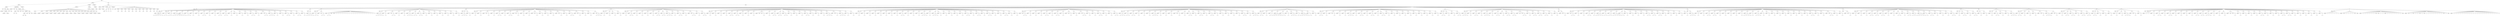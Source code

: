graph Tree {
	"t0" [label = "TEI"];
	"t1" [label = "teiHeader"];
	"t2" [label = "fileDesc"];
	"t3" [label = "titleStmt"];
	"t4" [label = "title"];
	"t5" [label = "title"];
	"t6" [label = "author"];
	"t7" [label = "persName"];
	"t8" [label = "persName"];
	"t9" [label = "forename"];
	"t10" [label = "surname"];
	"t11" [label = "idno"];
	"t12" [label = "idno"];
	"t13" [label = "publicationStmt"];
	"t14" [label = "publisher"];
	"t15" [label = "idno"];
	"t16" [label = "idno"];
	"t17" [label = "availability"];
	"t18" [label = "licence"];
	"t19" [label = "ab"];
	"t20" [label = "ref"];
	"t21" [label = "sourceDesc"];
	"t22" [label = "bibl"];
	"t23" [label = "name"];
	"t24" [label = "idno"];
	"t25" [label = "idno"];
	"t26" [label = "availability"];
	"t27" [label = "licence"];
	"t28" [label = "ab"];
	"t29" [label = "ref"];
	"t30" [label = "bibl"];
	"t31" [label = "date"];
	"t32" [label = "date"];
	"t33" [label = "idno"];
	"t34" [label = "profileDesc"];
	"t35" [label = "particDesc"];
	"t36" [label = "listPerson"];
	"t37" [label = "person"];
	"t38" [label = "persName"];
	"t39" [label = "person"];
	"t40" [label = "persName"];
	"t41" [label = "person"];
	"t42" [label = "persName"];
	"t43" [label = "person"];
	"t44" [label = "persName"];
	"t45" [label = "person"];
	"t46" [label = "persName"];
	"t47" [label = "person"];
	"t48" [label = "persName"];
	"t49" [label = "person"];
	"t50" [label = "persName"];
	"t51" [label = "person"];
	"t52" [label = "persName"];
	"t53" [label = "person"];
	"t54" [label = "persName"];
	"t55" [label = "person"];
	"t56" [label = "persName"];
	"t57" [label = "person"];
	"t58" [label = "persName"];
	"t59" [label = "person"];
	"t60" [label = "persName"];
	"t61" [label = "person"];
	"t62" [label = "persName"];
	"t63" [label = "person"];
	"t64" [label = "persName"];
	"t65" [label = "person"];
	"t66" [label = "persName"];
	"t67" [label = "person"];
	"t68" [label = "persName"];
	"t69" [label = "person"];
	"t70" [label = "persName"];
	"t71" [label = "textClass"];
	"t72" [label = "keywords"];
	"t73" [label = "term"];
	"t74" [label = "term"];
	"t75" [label = "classCode"];
	"t76" [label = "revisionDesc"];
	"t77" [label = "listChange"];
	"t78" [label = "change"];
	"t79" [label = "text"];
	"t80" [label = "front"];
	"t81" [label = "docTitle"];
	"t82" [label = "titlePart"];
	"t83" [label = "titlePart"];
	"t84" [label = "docDate"];
	"t85" [label = "docAuthor"];
	"t86" [label = "div"];
	"t87" [label = "div"];
	"t88" [label = "head"];
	"t89" [label = "p"];
	"t90" [label = "div"];
	"t91" [label = "p"];
	"t92" [label = "div"];
	"t93" [label = "p"];
	"t94" [label = "performance"];
	"t95" [label = "ab"];
	"t96" [label = "castList"];
	"t97" [label = "head"];
	"t98" [label = "castItem"];
	"t99" [label = "role"];
	"t100" [label = "castItem"];
	"t101" [label = "role"];
	"t102" [label = "castItem"];
	"t103" [label = "role"];
	"t104" [label = "castItem"];
	"t105" [label = "role"];
	"t106" [label = "castItem"];
	"t107" [label = "role"];
	"t108" [label = "castItem"];
	"t109" [label = "role"];
	"t110" [label = "castItem"];
	"t111" [label = "role"];
	"t112" [label = "castItem"];
	"t113" [label = "role"];
	"t114" [label = "castItem"];
	"t115" [label = "role"];
	"t116" [label = "castItem"];
	"t117" [label = "role"];
	"t118" [label = "castItem"];
	"t119" [label = "role"];
	"t120" [label = "castItem"];
	"t121" [label = "role"];
	"t122" [label = "body"];
	"t123" [label = "div"];
	"t124" [label = "head"];
	"t125" [label = "div"];
	"t126" [label = "head"];
	"t127" [label = "sp"];
	"t128" [label = "speaker"];
	"t129" [label = "note"];
	"t130" [label = "p"];
	"t131" [label = "s"];
	"t132" [label = "s"];
	"t133" [label = "s"];
	"t134" [label = "s"];
	"t135" [label = "s"];
	"t136" [label = "div"];
	"t137" [label = "head"];
	"t138" [label = "sp"];
	"t139" [label = "speaker"];
	"t140" [label = "p"];
	"t141" [label = "s"];
	"t142" [label = "s"];
	"t143" [label = "sp"];
	"t144" [label = "speaker"];
	"t145" [label = "p"];
	"t146" [label = "s"];
	"t147" [label = "s"];
	"t148" [label = "sp"];
	"t149" [label = "speaker"];
	"t150" [label = "p"];
	"t151" [label = "s"];
	"t152" [label = "s"];
	"t153" [label = "s"];
	"t154" [label = "s"];
	"t155" [label = "s"];
	"t156" [label = "s"];
	"t157" [label = "sp"];
	"t158" [label = "speaker"];
	"t159" [label = "p"];
	"t160" [label = "s"];
	"t161" [label = "sp"];
	"t162" [label = "speaker"];
	"t163" [label = "p"];
	"t164" [label = "s"];
	"t165" [label = "s"];
	"t166" [label = "sp"];
	"t167" [label = "speaker"];
	"t168" [label = "p"];
	"t169" [label = "s"];
	"t170" [label = "sp"];
	"t171" [label = "speaker"];
	"t172" [label = "p"];
	"t173" [label = "s"];
	"t174" [label = "sp"];
	"t175" [label = "speaker"];
	"t176" [label = "p"];
	"t177" [label = "s"];
	"t178" [label = "s"];
	"t179" [label = "sp"];
	"t180" [label = "speaker"];
	"t181" [label = "p"];
	"t182" [label = "s"];
	"t183" [label = "sp"];
	"t184" [label = "speaker"];
	"t185" [label = "p"];
	"t186" [label = "s"];
	"t187" [label = "sp"];
	"t188" [label = "speaker"];
	"t189" [label = "p"];
	"t190" [label = "s"];
	"t191" [label = "s"];
	"t192" [label = "sp"];
	"t193" [label = "speaker"];
	"t194" [label = "p"];
	"t195" [label = "s"];
	"t196" [label = "s"];
	"t197" [label = "sp"];
	"t198" [label = "speaker"];
	"t199" [label = "p"];
	"t200" [label = "s"];
	"t201" [label = "sp"];
	"t202" [label = "speaker"];
	"t203" [label = "p"];
	"t204" [label = "s"];
	"t205" [label = "sp"];
	"t206" [label = "speaker"];
	"t207" [label = "p"];
	"t208" [label = "s"];
	"t209" [label = "sp"];
	"t210" [label = "speaker"];
	"t211" [label = "p"];
	"t212" [label = "s"];
	"t213" [label = "sp"];
	"t214" [label = "speaker"];
	"t215" [label = "p"];
	"t216" [label = "s"];
	"t217" [label = "s"];
	"t218" [label = "sp"];
	"t219" [label = "speaker"];
	"t220" [label = "p"];
	"t221" [label = "s"];
	"t222" [label = "sp"];
	"t223" [label = "speaker"];
	"t224" [label = "note"];
	"t225" [label = "p"];
	"t226" [label = "s"];
	"t227" [label = "s"];
	"t228" [label = "sp"];
	"t229" [label = "speaker"];
	"t230" [label = "p"];
	"t231" [label = "s"];
	"t232" [label = "s"];
	"t233" [label = "s"];
	"t234" [label = "sp"];
	"t235" [label = "speaker"];
	"t236" [label = "p"];
	"t237" [label = "s"];
	"t238" [label = "sp"];
	"t239" [label = "speaker"];
	"t240" [label = "p"];
	"t241" [label = "s"];
	"t242" [label = "sp"];
	"t243" [label = "speaker"];
	"t244" [label = "p"];
	"t245" [label = "s"];
	"t246" [label = "s"];
	"t247" [label = "sp"];
	"t248" [label = "speaker"];
	"t249" [label = "p"];
	"t250" [label = "s"];
	"t251" [label = "sp"];
	"t252" [label = "speaker"];
	"t253" [label = "p"];
	"t254" [label = "s"];
	"t255" [label = "s"];
	"t256" [label = "sp"];
	"t257" [label = "speaker"];
	"t258" [label = "p"];
	"t259" [label = "s"];
	"t260" [label = "div"];
	"t261" [label = "head"];
	"t262" [label = "sp"];
	"t263" [label = "speaker"];
	"t264" [label = "p"];
	"t265" [label = "s"];
	"t266" [label = "s"];
	"t267" [label = "s"];
	"t268" [label = "s"];
	"t269" [label = "div"];
	"t270" [label = "head"];
	"t271" [label = "sp"];
	"t272" [label = "speaker"];
	"t273" [label = "p"];
	"t274" [label = "s"];
	"t275" [label = "s"];
	"t276" [label = "sp"];
	"t277" [label = "speaker"];
	"t278" [label = "note"];
	"t279" [label = "p"];
	"t280" [label = "s"];
	"t281" [label = "s"];
	"t282" [label = "sp"];
	"t283" [label = "speaker"];
	"t284" [label = "p"];
	"t285" [label = "s"];
	"t286" [label = "s"];
	"t287" [label = "stage"];
	"t288" [label = "stage"];
	"t289" [label = "l"];
	"t290" [label = "l"];
	"t291" [label = "l"];
	"t292" [label = "l"];
	"t293" [label = "l"];
	"t294" [label = "l"];
	"t295" [label = "l"];
	"t296" [label = "l"];
	"t297" [label = "l"];
	"t298" [label = "l"];
	"t299" [label = "l"];
	"t300" [label = "l"];
	"t301" [label = "l"];
	"t302" [label = "l"];
	"t303" [label = "l"];
	"t304" [label = "l"];
	"t305" [label = "l"];
	"t306" [label = "l"];
	"t307" [label = "l"];
	"t308" [label = "div"];
	"t309" [label = "head"];
	"t310" [label = "sp"];
	"t311" [label = "speaker"];
	"t312" [label = "p"];
	"t313" [label = "s"];
	"t314" [label = "s"];
	"t315" [label = "s"];
	"t316" [label = "s"];
	"t317" [label = "sp"];
	"t318" [label = "speaker"];
	"t319" [label = "p"];
	"t320" [label = "s"];
	"t321" [label = "sp"];
	"t322" [label = "speaker"];
	"t323" [label = "note"];
	"t324" [label = "p"];
	"t325" [label = "s"];
	"t326" [label = "s"];
	"t327" [label = "sp"];
	"t328" [label = "speaker"];
	"t329" [label = "p"];
	"t330" [label = "s"];
	"t331" [label = "sp"];
	"t332" [label = "speaker"];
	"t333" [label = "p"];
	"t334" [label = "s"];
	"t335" [label = "sp"];
	"t336" [label = "speaker"];
	"t337" [label = "p"];
	"t338" [label = "s"];
	"t339" [label = "s"];
	"t340" [label = "s"];
	"t341" [label = "sp"];
	"t342" [label = "speaker"];
	"t343" [label = "p"];
	"t344" [label = "s"];
	"t345" [label = "s"];
	"t346" [label = "sp"];
	"t347" [label = "speaker"];
	"t348" [label = "p"];
	"t349" [label = "s"];
	"t350" [label = "s"];
	"t351" [label = "sp"];
	"t352" [label = "speaker"];
	"t353" [label = "p"];
	"t354" [label = "s"];
	"t355" [label = "sp"];
	"t356" [label = "speaker"];
	"t357" [label = "p"];
	"t358" [label = "s"];
	"t359" [label = "sp"];
	"t360" [label = "speaker"];
	"t361" [label = "p"];
	"t362" [label = "s"];
	"t363" [label = "sp"];
	"t364" [label = "speaker"];
	"t365" [label = "p"];
	"t366" [label = "s"];
	"t367" [label = "sp"];
	"t368" [label = "speaker"];
	"t369" [label = "p"];
	"t370" [label = "s"];
	"t371" [label = "sp"];
	"t372" [label = "speaker"];
	"t373" [label = "p"];
	"t374" [label = "s"];
	"t375" [label = "sp"];
	"t376" [label = "speaker"];
	"t377" [label = "p"];
	"t378" [label = "s"];
	"t379" [label = "div"];
	"t380" [label = "head"];
	"t381" [label = "sp"];
	"t382" [label = "speaker"];
	"t383" [label = "p"];
	"t384" [label = "s"];
	"t385" [label = "s"];
	"t386" [label = "s"];
	"t387" [label = "sp"];
	"t388" [label = "speaker"];
	"t389" [label = "p"];
	"t390" [label = "s"];
	"t391" [label = "div"];
	"t392" [label = "head"];
	"t393" [label = "sp"];
	"t394" [label = "speaker"];
	"t395" [label = "p"];
	"t396" [label = "s"];
	"t397" [label = "sp"];
	"t398" [label = "speaker"];
	"t399" [label = "p"];
	"t400" [label = "s"];
	"t401" [label = "sp"];
	"t402" [label = "speaker"];
	"t403" [label = "note"];
	"t404" [label = "p"];
	"t405" [label = "s"];
	"t406" [label = "sp"];
	"t407" [label = "speaker"];
	"t408" [label = "p"];
	"t409" [label = "s"];
	"t410" [label = "sp"];
	"t411" [label = "speaker"];
	"t412" [label = "p"];
	"t413" [label = "s"];
	"t414" [label = "s"];
	"t415" [label = "sp"];
	"t416" [label = "speaker"];
	"t417" [label = "p"];
	"t418" [label = "s"];
	"t419" [label = "sp"];
	"t420" [label = "speaker"];
	"t421" [label = "p"];
	"t422" [label = "s"];
	"t423" [label = "s"];
	"t424" [label = "sp"];
	"t425" [label = "speaker"];
	"t426" [label = "note"];
	"t427" [label = "p"];
	"t428" [label = "s"];
	"t429" [label = "sp"];
	"t430" [label = "speaker"];
	"t431" [label = "p"];
	"t432" [label = "s"];
	"t433" [label = "sp"];
	"t434" [label = "speaker"];
	"t435" [label = "p"];
	"t436" [label = "s"];
	"t437" [label = "sp"];
	"t438" [label = "speaker"];
	"t439" [label = "note"];
	"t440" [label = "p"];
	"t441" [label = "s"];
	"t442" [label = "sp"];
	"t443" [label = "speaker"];
	"t444" [label = "p"];
	"t445" [label = "s"];
	"t446" [label = "sp"];
	"t447" [label = "speaker"];
	"t448" [label = "p"];
	"t449" [label = "s"];
	"t450" [label = "sp"];
	"t451" [label = "speaker"];
	"t452" [label = "p"];
	"t453" [label = "s"];
	"t454" [label = "sp"];
	"t455" [label = "speaker"];
	"t456" [label = "note"];
	"t457" [label = "p"];
	"t458" [label = "s"];
	"t459" [label = "sp"];
	"t460" [label = "speaker"];
	"t461" [label = "p"];
	"t462" [label = "s"];
	"t463" [label = "sp"];
	"t464" [label = "speaker"];
	"t465" [label = "p"];
	"t466" [label = "s"];
	"t467" [label = "s"];
	"t468" [label = "sp"];
	"t469" [label = "speaker"];
	"t470" [label = "note"];
	"t471" [label = "p"];
	"t472" [label = "s"];
	"t473" [label = "sp"];
	"t474" [label = "speaker"];
	"t475" [label = "p"];
	"t476" [label = "s"];
	"t477" [label = "sp"];
	"t478" [label = "speaker"];
	"t479" [label = "p"];
	"t480" [label = "s"];
	"t481" [label = "sp"];
	"t482" [label = "speaker"];
	"t483" [label = "note"];
	"t484" [label = "p"];
	"t485" [label = "s"];
	"t486" [label = "s"];
	"t487" [label = "s"];
	"t488" [label = "div"];
	"t489" [label = "head"];
	"t490" [label = "sp"];
	"t491" [label = "speaker"];
	"t492" [label = "p"];
	"t493" [label = "s"];
	"t494" [label = "sp"];
	"t495" [label = "speaker"];
	"t496" [label = "p"];
	"t497" [label = "s"];
	"t498" [label = "sp"];
	"t499" [label = "speaker"];
	"t500" [label = "p"];
	"t501" [label = "s"];
	"t502" [label = "sp"];
	"t503" [label = "speaker"];
	"t504" [label = "p"];
	"t505" [label = "s"];
	"t506" [label = "div"];
	"t507" [label = "head"];
	"t508" [label = "sp"];
	"t509" [label = "speaker"];
	"t510" [label = "p"];
	"t511" [label = "s"];
	"t512" [label = "sp"];
	"t513" [label = "speaker"];
	"t514" [label = "p"];
	"t515" [label = "s"];
	"t516" [label = "s"];
	"t517" [label = "sp"];
	"t518" [label = "speaker"];
	"t519" [label = "p"];
	"t520" [label = "s"];
	"t521" [label = "sp"];
	"t522" [label = "speaker"];
	"t523" [label = "p"];
	"t524" [label = "s"];
	"t525" [label = "sp"];
	"t526" [label = "speaker"];
	"t527" [label = "p"];
	"t528" [label = "s"];
	"t529" [label = "sp"];
	"t530" [label = "speaker"];
	"t531" [label = "p"];
	"t532" [label = "s"];
	"t533" [label = "sp"];
	"t534" [label = "speaker"];
	"t535" [label = "p"];
	"t536" [label = "s"];
	"t537" [label = "s"];
	"t538" [label = "sp"];
	"t539" [label = "speaker"];
	"t540" [label = "p"];
	"t541" [label = "s"];
	"t542" [label = "s"];
	"t543" [label = "sp"];
	"t544" [label = "speaker"];
	"t545" [label = "p"];
	"t546" [label = "s"];
	"t547" [label = "s"];
	"t548" [label = "s"];
	"t549" [label = "sp"];
	"t550" [label = "speaker"];
	"t551" [label = "p"];
	"t552" [label = "s"];
	"t553" [label = "sp"];
	"t554" [label = "speaker"];
	"t555" [label = "p"];
	"t556" [label = "s"];
	"t557" [label = "s"];
	"t558" [label = "sp"];
	"t559" [label = "speaker"];
	"t560" [label = "p"];
	"t561" [label = "s"];
	"t562" [label = "sp"];
	"t563" [label = "speaker"];
	"t564" [label = "note"];
	"t565" [label = "p"];
	"t566" [label = "s"];
	"t567" [label = "s"];
	"t568" [label = "sp"];
	"t569" [label = "speaker"];
	"t570" [label = "p"];
	"t571" [label = "s"];
	"t572" [label = "sp"];
	"t573" [label = "speaker"];
	"t574" [label = "p"];
	"t575" [label = "s"];
	"t576" [label = "s"];
	"t577" [label = "div"];
	"t578" [label = "head"];
	"t579" [label = "sp"];
	"t580" [label = "speaker"];
	"t581" [label = "p"];
	"t582" [label = "s"];
	"t583" [label = "sp"];
	"t584" [label = "speaker"];
	"t585" [label = "p"];
	"t586" [label = "s"];
	"t587" [label = "sp"];
	"t588" [label = "speaker"];
	"t589" [label = "p"];
	"t590" [label = "s"];
	"t591" [label = "sp"];
	"t592" [label = "speaker"];
	"t593" [label = "p"];
	"t594" [label = "s"];
	"t595" [label = "sp"];
	"t596" [label = "speaker"];
	"t597" [label = "p"];
	"t598" [label = "s"];
	"t599" [label = "s"];
	"t600" [label = "sp"];
	"t601" [label = "speaker"];
	"t602" [label = "p"];
	"t603" [label = "s"];
	"t604" [label = "s"];
	"t605" [label = "sp"];
	"t606" [label = "speaker"];
	"t607" [label = "p"];
	"t608" [label = "s"];
	"t609" [label = "sp"];
	"t610" [label = "speaker"];
	"t611" [label = "p"];
	"t612" [label = "s"];
	"t613" [label = "sp"];
	"t614" [label = "speaker"];
	"t615" [label = "p"];
	"t616" [label = "s"];
	"t617" [label = "sp"];
	"t618" [label = "speaker"];
	"t619" [label = "note"];
	"t620" [label = "note"];
	"t621" [label = "p"];
	"t622" [label = "s"];
	"t623" [label = "sp"];
	"t624" [label = "speaker"];
	"t625" [label = "p"];
	"t626" [label = "s"];
	"t627" [label = "sp"];
	"t628" [label = "speaker"];
	"t629" [label = "p"];
	"t630" [label = "s"];
	"t631" [label = "s"];
	"t632" [label = "sp"];
	"t633" [label = "speaker"];
	"t634" [label = "p"];
	"t635" [label = "s"];
	"t636" [label = "s"];
	"t637" [label = "sp"];
	"t638" [label = "speaker"];
	"t639" [label = "p"];
	"t640" [label = "s"];
	"t641" [label = "s"];
	"t642" [label = "sp"];
	"t643" [label = "speaker"];
	"t644" [label = "p"];
	"t645" [label = "s"];
	"t646" [label = "sp"];
	"t647" [label = "speaker"];
	"t648" [label = "p"];
	"t649" [label = "s"];
	"t650" [label = "sp"];
	"t651" [label = "speaker"];
	"t652" [label = "p"];
	"t653" [label = "s"];
	"t654" [label = "sp"];
	"t655" [label = "speaker"];
	"t656" [label = "p"];
	"t657" [label = "s"];
	"t658" [label = "s"];
	"t659" [label = "sp"];
	"t660" [label = "speaker"];
	"t661" [label = "p"];
	"t662" [label = "s"];
	"t663" [label = "sp"];
	"t664" [label = "speaker"];
	"t665" [label = "p"];
	"t666" [label = "s"];
	"t667" [label = "sp"];
	"t668" [label = "speaker"];
	"t669" [label = "p"];
	"t670" [label = "s"];
	"t671" [label = "sp"];
	"t672" [label = "speaker"];
	"t673" [label = "p"];
	"t674" [label = "s"];
	"t675" [label = "s"];
	"t676" [label = "s"];
	"t677" [label = "sp"];
	"t678" [label = "speaker"];
	"t679" [label = "note"];
	"t680" [label = "p"];
	"t681" [label = "s"];
	"t682" [label = "sp"];
	"t683" [label = "speaker"];
	"t684" [label = "p"];
	"t685" [label = "s"];
	"t686" [label = "s"];
	"t687" [label = "s"];
	"t688" [label = "sp"];
	"t689" [label = "speaker"];
	"t690" [label = "p"];
	"t691" [label = "s"];
	"t692" [label = "sp"];
	"t693" [label = "speaker"];
	"t694" [label = "p"];
	"t695" [label = "s"];
	"t696" [label = "div"];
	"t697" [label = "head"];
	"t698" [label = "sp"];
	"t699" [label = "speaker"];
	"t700" [label = "p"];
	"t701" [label = "s"];
	"t702" [label = "sp"];
	"t703" [label = "speaker"];
	"t704" [label = "p"];
	"t705" [label = "s"];
	"t706" [label = "sp"];
	"t707" [label = "speaker"];
	"t708" [label = "p"];
	"t709" [label = "s"];
	"t710" [label = "sp"];
	"t711" [label = "speaker"];
	"t712" [label = "p"];
	"t713" [label = "s"];
	"t714" [label = "sp"];
	"t715" [label = "speaker"];
	"t716" [label = "p"];
	"t717" [label = "s"];
	"t718" [label = "sp"];
	"t719" [label = "speaker"];
	"t720" [label = "p"];
	"t721" [label = "s"];
	"t722" [label = "sp"];
	"t723" [label = "speaker"];
	"t724" [label = "p"];
	"t725" [label = "s"];
	"t726" [label = "sp"];
	"t727" [label = "speaker"];
	"t728" [label = "p"];
	"t729" [label = "s"];
	"t730" [label = "sp"];
	"t731" [label = "speaker"];
	"t732" [label = "p"];
	"t733" [label = "s"];
	"t734" [label = "s"];
	"t735" [label = "sp"];
	"t736" [label = "speaker"];
	"t737" [label = "p"];
	"t738" [label = "s"];
	"t739" [label = "sp"];
	"t740" [label = "speaker"];
	"t741" [label = "p"];
	"t742" [label = "s"];
	"t743" [label = "sp"];
	"t744" [label = "speaker"];
	"t745" [label = "p"];
	"t746" [label = "s"];
	"t747" [label = "sp"];
	"t748" [label = "speaker"];
	"t749" [label = "p"];
	"t750" [label = "s"];
	"t751" [label = "s"];
	"t752" [label = "s"];
	"t753" [label = "sp"];
	"t754" [label = "speaker"];
	"t755" [label = "p"];
	"t756" [label = "s"];
	"t757" [label = "sp"];
	"t758" [label = "speaker"];
	"t759" [label = "p"];
	"t760" [label = "s"];
	"t761" [label = "s"];
	"t762" [label = "s"];
	"t763" [label = "sp"];
	"t764" [label = "speaker"];
	"t765" [label = "p"];
	"t766" [label = "s"];
	"t767" [label = "sp"];
	"t768" [label = "speaker"];
	"t769" [label = "p"];
	"t770" [label = "s"];
	"t771" [label = "sp"];
	"t772" [label = "speaker"];
	"t773" [label = "p"];
	"t774" [label = "s"];
	"t775" [label = "sp"];
	"t776" [label = "speaker"];
	"t777" [label = "p"];
	"t778" [label = "s"];
	"t779" [label = "sp"];
	"t780" [label = "speaker"];
	"t781" [label = "p"];
	"t782" [label = "s"];
	"t783" [label = "sp"];
	"t784" [label = "speaker"];
	"t785" [label = "p"];
	"t786" [label = "s"];
	"t787" [label = "s"];
	"t788" [label = "sp"];
	"t789" [label = "speaker"];
	"t790" [label = "p"];
	"t791" [label = "s"];
	"t792" [label = "sp"];
	"t793" [label = "speaker"];
	"t794" [label = "p"];
	"t795" [label = "s"];
	"t796" [label = "s"];
	"t797" [label = "sp"];
	"t798" [label = "speaker"];
	"t799" [label = "p"];
	"t800" [label = "s"];
	"t801" [label = "sp"];
	"t802" [label = "speaker"];
	"t803" [label = "p"];
	"t804" [label = "s"];
	"t805" [label = "s"];
	"t806" [label = "sp"];
	"t807" [label = "speaker"];
	"t808" [label = "p"];
	"t809" [label = "s"];
	"t810" [label = "sp"];
	"t811" [label = "speaker"];
	"t812" [label = "p"];
	"t813" [label = "s"];
	"t814" [label = "sp"];
	"t815" [label = "speaker"];
	"t816" [label = "p"];
	"t817" [label = "s"];
	"t818" [label = "s"];
	"t819" [label = "sp"];
	"t820" [label = "speaker"];
	"t821" [label = "p"];
	"t822" [label = "s"];
	"t823" [label = "sp"];
	"t824" [label = "speaker"];
	"t825" [label = "p"];
	"t826" [label = "s"];
	"t827" [label = "div"];
	"t828" [label = "head"];
	"t829" [label = "sp"];
	"t830" [label = "speaker"];
	"t831" [label = "note"];
	"t832" [label = "p"];
	"t833" [label = "s"];
	"t834" [label = "s"];
	"t835" [label = "sp"];
	"t836" [label = "speaker"];
	"t837" [label = "p"];
	"t838" [label = "s"];
	"t839" [label = "sp"];
	"t840" [label = "speaker"];
	"t841" [label = "p"];
	"t842" [label = "s"];
	"t843" [label = "sp"];
	"t844" [label = "speaker"];
	"t845" [label = "p"];
	"t846" [label = "s"];
	"t847" [label = "sp"];
	"t848" [label = "speaker"];
	"t849" [label = "p"];
	"t850" [label = "s"];
	"t851" [label = "s"];
	"t852" [label = "sp"];
	"t853" [label = "speaker"];
	"t854" [label = "p"];
	"t855" [label = "s"];
	"t856" [label = "sp"];
	"t857" [label = "speaker"];
	"t858" [label = "p"];
	"t859" [label = "s"];
	"t860" [label = "s"];
	"t861" [label = "sp"];
	"t862" [label = "speaker"];
	"t863" [label = "p"];
	"t864" [label = "s"];
	"t865" [label = "sp"];
	"t866" [label = "speaker"];
	"t867" [label = "note"];
	"t868" [label = "p"];
	"t869" [label = "s"];
	"t870" [label = "sp"];
	"t871" [label = "speaker"];
	"t872" [label = "p"];
	"t873" [label = "s"];
	"t874" [label = "sp"];
	"t875" [label = "speaker"];
	"t876" [label = "note"];
	"t877" [label = "p"];
	"t878" [label = "s"];
	"t879" [label = "s"];
	"t880" [label = "sp"];
	"t881" [label = "speaker"];
	"t882" [label = "p"];
	"t883" [label = "s"];
	"t884" [label = "sp"];
	"t885" [label = "speaker"];
	"t886" [label = "p"];
	"t887" [label = "s"];
	"t888" [label = "sp"];
	"t889" [label = "speaker"];
	"t890" [label = "p"];
	"t891" [label = "s"];
	"t892" [label = "s"];
	"t893" [label = "sp"];
	"t894" [label = "speaker"];
	"t895" [label = "p"];
	"t896" [label = "s"];
	"t897" [label = "sp"];
	"t898" [label = "speaker"];
	"t899" [label = "p"];
	"t900" [label = "s"];
	"t901" [label = "sp"];
	"t902" [label = "speaker"];
	"t903" [label = "p"];
	"t904" [label = "s"];
	"t905" [label = "s"];
	"t906" [label = "div"];
	"t907" [label = "head"];
	"t908" [label = "sp"];
	"t909" [label = "speaker"];
	"t910" [label = "p"];
	"t911" [label = "s"];
	"t912" [label = "s"];
	"t913" [label = "s"];
	"t914" [label = "sp"];
	"t915" [label = "speaker"];
	"t916" [label = "p"];
	"t917" [label = "s"];
	"t918" [label = "s"];
	"t919" [label = "sp"];
	"t920" [label = "speaker"];
	"t921" [label = "p"];
	"t922" [label = "s"];
	"t923" [label = "s"];
	"t924" [label = "sp"];
	"t925" [label = "speaker"];
	"t926" [label = "p"];
	"t927" [label = "s"];
	"t928" [label = "sp"];
	"t929" [label = "speaker"];
	"t930" [label = "p"];
	"t931" [label = "s"];
	"t932" [label = "sp"];
	"t933" [label = "speaker"];
	"t934" [label = "p"];
	"t935" [label = "s"];
	"t936" [label = "sp"];
	"t937" [label = "speaker"];
	"t938" [label = "p"];
	"t939" [label = "s"];
	"t940" [label = "s"];
	"t941" [label = "s"];
	"t942" [label = "sp"];
	"t943" [label = "speaker"];
	"t944" [label = "p"];
	"t945" [label = "s"];
	"t946" [label = "sp"];
	"t947" [label = "speaker"];
	"t948" [label = "p"];
	"t949" [label = "s"];
	"t950" [label = "sp"];
	"t951" [label = "speaker"];
	"t952" [label = "p"];
	"t953" [label = "s"];
	"t954" [label = "sp"];
	"t955" [label = "speaker"];
	"t956" [label = "note"];
	"t957" [label = "p"];
	"t958" [label = "s"];
	"t959" [label = "sp"];
	"t960" [label = "speaker"];
	"t961" [label = "p"];
	"t962" [label = "s"];
	"t963" [label = "sp"];
	"t964" [label = "speaker"];
	"t965" [label = "p"];
	"t966" [label = "s"];
	"t967" [label = "s"];
	"t968" [label = "sp"];
	"t969" [label = "speaker"];
	"t970" [label = "p"];
	"t971" [label = "s"];
	"t972" [label = "sp"];
	"t973" [label = "speaker"];
	"t974" [label = "p"];
	"t975" [label = "s"];
	"t976" [label = "s"];
	"t977" [label = "sp"];
	"t978" [label = "speaker"];
	"t979" [label = "p"];
	"t980" [label = "s"];
	"t981" [label = "sp"];
	"t982" [label = "speaker"];
	"t983" [label = "p"];
	"t984" [label = "s"];
	"t985" [label = "s"];
	"t986" [label = "sp"];
	"t987" [label = "speaker"];
	"t988" [label = "p"];
	"t989" [label = "s"];
	"t990" [label = "sp"];
	"t991" [label = "speaker"];
	"t992" [label = "p"];
	"t993" [label = "s"];
	"t994" [label = "sp"];
	"t995" [label = "speaker"];
	"t996" [label = "p"];
	"t997" [label = "s"];
	"t998" [label = "sp"];
	"t999" [label = "speaker"];
	"t1000" [label = "p"];
	"t1001" [label = "s"];
	"t1002" [label = "sp"];
	"t1003" [label = "speaker"];
	"t1004" [label = "p"];
	"t1005" [label = "s"];
	"t1006" [label = "sp"];
	"t1007" [label = "speaker"];
	"t1008" [label = "p"];
	"t1009" [label = "s"];
	"t1010" [label = "s"];
	"t1011" [label = "sp"];
	"t1012" [label = "speaker"];
	"t1013" [label = "p"];
	"t1014" [label = "s"];
	"t1015" [label = "sp"];
	"t1016" [label = "speaker"];
	"t1017" [label = "p"];
	"t1018" [label = "s"];
	"t1019" [label = "s"];
	"t1020" [label = "s"];
	"t1021" [label = "div"];
	"t1022" [label = "head"];
	"t1023" [label = "sp"];
	"t1024" [label = "speaker"];
	"t1025" [label = "p"];
	"t1026" [label = "s"];
	"t1027" [label = "s"];
	"t1028" [label = "sp"];
	"t1029" [label = "speaker"];
	"t1030" [label = "p"];
	"t1031" [label = "s"];
	"t1032" [label = "sp"];
	"t1033" [label = "speaker"];
	"t1034" [label = "p"];
	"t1035" [label = "s"];
	"t1036" [label = "sp"];
	"t1037" [label = "speaker"];
	"t1038" [label = "p"];
	"t1039" [label = "s"];
	"t1040" [label = "s"];
	"t1041" [label = "s"];
	"t1042" [label = "s"];
	"t1043" [label = "s"];
	"t1044" [label = "s"];
	"t1045" [label = "sp"];
	"t1046" [label = "speaker"];
	"t1047" [label = "p"];
	"t1048" [label = "s"];
	"t1049" [label = "sp"];
	"t1050" [label = "speaker"];
	"t1051" [label = "p"];
	"t1052" [label = "s"];
	"t1053" [label = "sp"];
	"t1054" [label = "speaker"];
	"t1055" [label = "p"];
	"t1056" [label = "s"];
	"t1057" [label = "s"];
	"t1058" [label = "s"];
	"t1059" [label = "sp"];
	"t1060" [label = "speaker"];
	"t1061" [label = "p"];
	"t1062" [label = "s"];
	"t1063" [label = "sp"];
	"t1064" [label = "speaker"];
	"t1065" [label = "p"];
	"t1066" [label = "s"];
	"t1067" [label = "s"];
	"t1068" [label = "s"];
	"t1069" [label = "s"];
	"t1070" [label = "s"];
	"t1071" [label = "sp"];
	"t1072" [label = "speaker"];
	"t1073" [label = "p"];
	"t1074" [label = "s"];
	"t1075" [label = "sp"];
	"t1076" [label = "speaker"];
	"t1077" [label = "p"];
	"t1078" [label = "s"];
	"t1079" [label = "div"];
	"t1080" [label = "head"];
	"t1081" [label = "sp"];
	"t1082" [label = "speaker"];
	"t1083" [label = "p"];
	"t1084" [label = "s"];
	"t1085" [label = "s"];
	"t1086" [label = "sp"];
	"t1087" [label = "speaker"];
	"t1088" [label = "p"];
	"t1089" [label = "s"];
	"t1090" [label = "sp"];
	"t1091" [label = "speaker"];
	"t1092" [label = "note"];
	"t1093" [label = "p"];
	"t1094" [label = "s"];
	"t1095" [label = "sp"];
	"t1096" [label = "speaker"];
	"t1097" [label = "p"];
	"t1098" [label = "s"];
	"t1099" [label = "sp"];
	"t1100" [label = "speaker"];
	"t1101" [label = "p"];
	"t1102" [label = "s"];
	"t1103" [label = "sp"];
	"t1104" [label = "speaker"];
	"t1105" [label = "p"];
	"t1106" [label = "s"];
	"t1107" [label = "s"];
	"t1108" [label = "s"];
	"t1109" [label = "sp"];
	"t1110" [label = "speaker"];
	"t1111" [label = "p"];
	"t1112" [label = "s"];
	"t1113" [label = "sp"];
	"t1114" [label = "speaker"];
	"t1115" [label = "p"];
	"t1116" [label = "s"];
	"t1117" [label = "s"];
	"t1118" [label = "sp"];
	"t1119" [label = "speaker"];
	"t1120" [label = "p"];
	"t1121" [label = "s"];
	"t1122" [label = "sp"];
	"t1123" [label = "speaker"];
	"t1124" [label = "p"];
	"t1125" [label = "s"];
	"t1126" [label = "s"];
	"t1127" [label = "sp"];
	"t1128" [label = "speaker"];
	"t1129" [label = "p"];
	"t1130" [label = "s"];
	"t1131" [label = "sp"];
	"t1132" [label = "speaker"];
	"t1133" [label = "p"];
	"t1134" [label = "s"];
	"t1135" [label = "s"];
	"t1136" [label = "sp"];
	"t1137" [label = "speaker"];
	"t1138" [label = "p"];
	"t1139" [label = "s"];
	"t1140" [label = "sp"];
	"t1141" [label = "speaker"];
	"t1142" [label = "p"];
	"t1143" [label = "s"];
	"t1144" [label = "sp"];
	"t1145" [label = "speaker"];
	"t1146" [label = "p"];
	"t1147" [label = "s"];
	"t1148" [label = "sp"];
	"t1149" [label = "speaker"];
	"t1150" [label = "p"];
	"t1151" [label = "s"];
	"t1152" [label = "sp"];
	"t1153" [label = "speaker"];
	"t1154" [label = "p"];
	"t1155" [label = "s"];
	"t1156" [label = "sp"];
	"t1157" [label = "speaker"];
	"t1158" [label = "p"];
	"t1159" [label = "s"];
	"t1160" [label = "sp"];
	"t1161" [label = "speaker"];
	"t1162" [label = "p"];
	"t1163" [label = "s"];
	"t1164" [label = "sp"];
	"t1165" [label = "speaker"];
	"t1166" [label = "p"];
	"t1167" [label = "s"];
	"t1168" [label = "sp"];
	"t1169" [label = "speaker"];
	"t1170" [label = "p"];
	"t1171" [label = "s"];
	"t1172" [label = "sp"];
	"t1173" [label = "speaker"];
	"t1174" [label = "p"];
	"t1175" [label = "s"];
	"t1176" [label = "div"];
	"t1177" [label = "head"];
	"t1178" [label = "sp"];
	"t1179" [label = "speaker"];
	"t1180" [label = "p"];
	"t1181" [label = "s"];
	"t1182" [label = "s"];
	"t1183" [label = "sp"];
	"t1184" [label = "speaker"];
	"t1185" [label = "p"];
	"t1186" [label = "s"];
	"t1187" [label = "sp"];
	"t1188" [label = "speaker"];
	"t1189" [label = "p"];
	"t1190" [label = "s"];
	"t1191" [label = "sp"];
	"t1192" [label = "speaker"];
	"t1193" [label = "p"];
	"t1194" [label = "s"];
	"t1195" [label = "s"];
	"t1196" [label = "div"];
	"t1197" [label = "head"];
	"t1198" [label = "sp"];
	"t1199" [label = "speaker"];
	"t1200" [label = "p"];
	"t1201" [label = "s"];
	"t1202" [label = "s"];
	"t1203" [label = "s"];
	"t1204" [label = "sp"];
	"t1205" [label = "speaker"];
	"t1206" [label = "p"];
	"t1207" [label = "s"];
	"t1208" [label = "sp"];
	"t1209" [label = "speaker"];
	"t1210" [label = "p"];
	"t1211" [label = "s"];
	"t1212" [label = "s"];
	"t1213" [label = "sp"];
	"t1214" [label = "speaker"];
	"t1215" [label = "p"];
	"t1216" [label = "s"];
	"t1217" [label = "sp"];
	"t1218" [label = "speaker"];
	"t1219" [label = "p"];
	"t1220" [label = "s"];
	"t1221" [label = "s"];
	"t1222" [label = "s"];
	"t1223" [label = "sp"];
	"t1224" [label = "speaker"];
	"t1225" [label = "p"];
	"t1226" [label = "s"];
	"t1227" [label = "sp"];
	"t1228" [label = "speaker"];
	"t1229" [label = "p"];
	"t1230" [label = "s"];
	"t1231" [label = "s"];
	"t1232" [label = "sp"];
	"t1233" [label = "speaker"];
	"t1234" [label = "p"];
	"t1235" [label = "s"];
	"t1236" [label = "sp"];
	"t1237" [label = "speaker"];
	"t1238" [label = "p"];
	"t1239" [label = "s"];
	"t1240" [label = "s"];
	"t1241" [label = "sp"];
	"t1242" [label = "speaker"];
	"t1243" [label = "p"];
	"t1244" [label = "s"];
	"t1245" [label = "s"];
	"t1246" [label = "sp"];
	"t1247" [label = "speaker"];
	"t1248" [label = "note"];
	"t1249" [label = "note"];
	"t1250" [label = "p"];
	"t1251" [label = "s"];
	"t1252" [label = "s"];
	"t1253" [label = "sp"];
	"t1254" [label = "speaker"];
	"t1255" [label = "p"];
	"t1256" [label = "s"];
	"t1257" [label = "sp"];
	"t1258" [label = "speaker"];
	"t1259" [label = "p"];
	"t1260" [label = "s"];
	"t1261" [label = "s"];
	"t1262" [label = "sp"];
	"t1263" [label = "speaker"];
	"t1264" [label = "p"];
	"t1265" [label = "s"];
	"t1266" [label = "s"];
	"t1267" [label = "sp"];
	"t1268" [label = "speaker"];
	"t1269" [label = "p"];
	"t1270" [label = "s"];
	"t1271" [label = "s"];
	"t1272" [label = "sp"];
	"t1273" [label = "speaker"];
	"t1274" [label = "p"];
	"t1275" [label = "s"];
	"t1276" [label = "sp"];
	"t1277" [label = "speaker"];
	"t1278" [label = "p"];
	"t1279" [label = "s"];
	"t1280" [label = "div"];
	"t1281" [label = "head"];
	"t1282" [label = "sp"];
	"t1283" [label = "speaker"];
	"t1284" [label = "note"];
	"t1285" [label = "p"];
	"t1286" [label = "s"];
	"t1287" [label = "div"];
	"t1288" [label = "head"];
	"t1289" [label = "sp"];
	"t1290" [label = "speaker"];
	"t1291" [label = "note"];
	"t1292" [label = "p"];
	"t1293" [label = "s"];
	"t1294" [label = "s"];
	"t1295" [label = "sp"];
	"t1296" [label = "speaker"];
	"t1297" [label = "p"];
	"t1298" [label = "s"];
	"t1299" [label = "sp"];
	"t1300" [label = "speaker"];
	"t1301" [label = "p"];
	"t1302" [label = "s"];
	"t1303" [label = "sp"];
	"t1304" [label = "speaker"];
	"t1305" [label = "p"];
	"t1306" [label = "s"];
	"t1307" [label = "s"];
	"t1308" [label = "sp"];
	"t1309" [label = "speaker"];
	"t1310" [label = "p"];
	"t1311" [label = "s"];
	"t1312" [label = "sp"];
	"t1313" [label = "speaker"];
	"t1314" [label = "p"];
	"t1315" [label = "s"];
	"t1316" [label = "s"];
	"t1317" [label = "s"];
	"t1318" [label = "s"];
	"t1319" [label = "sp"];
	"t1320" [label = "speaker"];
	"t1321" [label = "p"];
	"t1322" [label = "s"];
	"t1323" [label = "s"];
	"t1324" [label = "sp"];
	"t1325" [label = "speaker"];
	"t1326" [label = "p"];
	"t1327" [label = "s"];
	"t1328" [label = "s"];
	"t1329" [label = "sp"];
	"t1330" [label = "speaker"];
	"t1331" [label = "p"];
	"t1332" [label = "s"];
	"t1333" [label = "s"];
	"t1334" [label = "s"];
	"t1335" [label = "s"];
	"t1336" [label = "s"];
	"t1337" [label = "sp"];
	"t1338" [label = "speaker"];
	"t1339" [label = "p"];
	"t1340" [label = "s"];
	"t1341" [label = "sp"];
	"t1342" [label = "speaker"];
	"t1343" [label = "p"];
	"t1344" [label = "s"];
	"t1345" [label = "sp"];
	"t1346" [label = "speaker"];
	"t1347" [label = "p"];
	"t1348" [label = "s"];
	"t1349" [label = "sp"];
	"t1350" [label = "speaker"];
	"t1351" [label = "p"];
	"t1352" [label = "s"];
	"t1353" [label = "sp"];
	"t1354" [label = "speaker"];
	"t1355" [label = "p"];
	"t1356" [label = "s"];
	"t1357" [label = "sp"];
	"t1358" [label = "speaker"];
	"t1359" [label = "p"];
	"t1360" [label = "s"];
	"t1361" [label = "s"];
	"t1362" [label = "sp"];
	"t1363" [label = "speaker"];
	"t1364" [label = "p"];
	"t1365" [label = "s"];
	"t1366" [label = "s"];
	"t1367" [label = "sp"];
	"t1368" [label = "speaker"];
	"t1369" [label = "p"];
	"t1370" [label = "s"];
	"t1371" [label = "s"];
	"t1372" [label = "sp"];
	"t1373" [label = "speaker"];
	"t1374" [label = "p"];
	"t1375" [label = "s"];
	"t1376" [label = "sp"];
	"t1377" [label = "speaker"];
	"t1378" [label = "p"];
	"t1379" [label = "s"];
	"t1380" [label = "sp"];
	"t1381" [label = "speaker"];
	"t1382" [label = "p"];
	"t1383" [label = "s"];
	"t1384" [label = "sp"];
	"t1385" [label = "speaker"];
	"t1386" [label = "p"];
	"t1387" [label = "s"];
	"t1388" [label = "sp"];
	"t1389" [label = "speaker"];
	"t1390" [label = "p"];
	"t1391" [label = "s"];
	"t1392" [label = "div"];
	"t1393" [label = "head"];
	"t1394" [label = "sp"];
	"t1395" [label = "speaker"];
	"t1396" [label = "p"];
	"t1397" [label = "s"];
	"t1398" [label = "s"];
	"t1399" [label = "s"];
	"t1400" [label = "div"];
	"t1401" [label = "head"];
	"t1402" [label = "sp"];
	"t1403" [label = "speaker"];
	"t1404" [label = "p"];
	"t1405" [label = "s"];
	"t1406" [label = "sp"];
	"t1407" [label = "speaker"];
	"t1408" [label = "p"];
	"t1409" [label = "s"];
	"t1410" [label = "sp"];
	"t1411" [label = "speaker"];
	"t1412" [label = "p"];
	"t1413" [label = "s"];
	"t1414" [label = "s"];
	"t1415" [label = "sp"];
	"t1416" [label = "speaker"];
	"t1417" [label = "p"];
	"t1418" [label = "s"];
	"t1419" [label = "s"];
	"t1420" [label = "sp"];
	"t1421" [label = "speaker"];
	"t1422" [label = "p"];
	"t1423" [label = "s"];
	"t1424" [label = "sp"];
	"t1425" [label = "speaker"];
	"t1426" [label = "p"];
	"t1427" [label = "s"];
	"t1428" [label = "sp"];
	"t1429" [label = "speaker"];
	"t1430" [label = "p"];
	"t1431" [label = "s"];
	"t1432" [label = "sp"];
	"t1433" [label = "speaker"];
	"t1434" [label = "p"];
	"t1435" [label = "s"];
	"t1436" [label = "sp"];
	"t1437" [label = "speaker"];
	"t1438" [label = "p"];
	"t1439" [label = "s"];
	"t1440" [label = "sp"];
	"t1441" [label = "speaker"];
	"t1442" [label = "p"];
	"t1443" [label = "s"];
	"t1444" [label = "s"];
	"t1445" [label = "s"];
	"t1446" [label = "s"];
	"t1447" [label = "sp"];
	"t1448" [label = "speaker"];
	"t1449" [label = "p"];
	"t1450" [label = "s"];
	"t1451" [label = "sp"];
	"t1452" [label = "speaker"];
	"t1453" [label = "p"];
	"t1454" [label = "s"];
	"t1455" [label = "s"];
	"t1456" [label = "s"];
	"t1457" [label = "sp"];
	"t1458" [label = "speaker"];
	"t1459" [label = "p"];
	"t1460" [label = "s"];
	"t1461" [label = "sp"];
	"t1462" [label = "speaker"];
	"t1463" [label = "p"];
	"t1464" [label = "s"];
	"t1465" [label = "sp"];
	"t1466" [label = "speaker"];
	"t1467" [label = "p"];
	"t1468" [label = "s"];
	"t1469" [label = "sp"];
	"t1470" [label = "speaker"];
	"t1471" [label = "p"];
	"t1472" [label = "s"];
	"t1473" [label = "sp"];
	"t1474" [label = "speaker"];
	"t1475" [label = "p"];
	"t1476" [label = "s"];
	"t1477" [label = "sp"];
	"t1478" [label = "speaker"];
	"t1479" [label = "p"];
	"t1480" [label = "s"];
	"t1481" [label = "sp"];
	"t1482" [label = "speaker"];
	"t1483" [label = "p"];
	"t1484" [label = "s"];
	"t1485" [label = "sp"];
	"t1486" [label = "speaker"];
	"t1487" [label = "p"];
	"t1488" [label = "s"];
	"t1489" [label = "sp"];
	"t1490" [label = "speaker"];
	"t1491" [label = "p"];
	"t1492" [label = "s"];
	"t1493" [label = "sp"];
	"t1494" [label = "speaker"];
	"t1495" [label = "p"];
	"t1496" [label = "s"];
	"t1497" [label = "s"];
	"t1498" [label = "sp"];
	"t1499" [label = "speaker"];
	"t1500" [label = "p"];
	"t1501" [label = "s"];
	"t1502" [label = "sp"];
	"t1503" [label = "speaker"];
	"t1504" [label = "p"];
	"t1505" [label = "s"];
	"t1506" [label = "sp"];
	"t1507" [label = "speaker"];
	"t1508" [label = "note"];
	"t1509" [label = "p"];
	"t1510" [label = "s"];
	"t1511" [label = "s"];
	"t1512" [label = "sp"];
	"t1513" [label = "speaker"];
	"t1514" [label = "p"];
	"t1515" [label = "s"];
	"t1516" [label = "sp"];
	"t1517" [label = "speaker"];
	"t1518" [label = "p"];
	"t1519" [label = "s"];
	"t1520" [label = "div"];
	"t1521" [label = "head"];
	"t1522" [label = "sp"];
	"t1523" [label = "speaker"];
	"t1524" [label = "note"];
	"t1525" [label = "p"];
	"t1526" [label = "s"];
	"t1527" [label = "div"];
	"t1528" [label = "head"];
	"t1529" [label = "sp"];
	"t1530" [label = "speaker"];
	"t1531" [label = "p"];
	"t1532" [label = "s"];
	"t1533" [label = "sp"];
	"t1534" [label = "speaker"];
	"t1535" [label = "p"];
	"t1536" [label = "s"];
	"t1537" [label = "sp"];
	"t1538" [label = "speaker"];
	"t1539" [label = "p"];
	"t1540" [label = "s"];
	"t1541" [label = "sp"];
	"t1542" [label = "speaker"];
	"t1543" [label = "p"];
	"t1544" [label = "s"];
	"t1545" [label = "s"];
	"t1546" [label = "sp"];
	"t1547" [label = "speaker"];
	"t1548" [label = "p"];
	"t1549" [label = "s"];
	"t1550" [label = "s"];
	"t1551" [label = "sp"];
	"t1552" [label = "speaker"];
	"t1553" [label = "p"];
	"t1554" [label = "s"];
	"t1555" [label = "s"];
	"t1556" [label = "sp"];
	"t1557" [label = "speaker"];
	"t1558" [label = "p"];
	"t1559" [label = "s"];
	"t1560" [label = "sp"];
	"t1561" [label = "speaker"];
	"t1562" [label = "p"];
	"t1563" [label = "s"];
	"t1564" [label = "sp"];
	"t1565" [label = "speaker"];
	"t1566" [label = "p"];
	"t1567" [label = "s"];
	"t1568" [label = "s"];
	"t1569" [label = "sp"];
	"t1570" [label = "speaker"];
	"t1571" [label = "p"];
	"t1572" [label = "s"];
	"t1573" [label = "sp"];
	"t1574" [label = "speaker"];
	"t1575" [label = "p"];
	"t1576" [label = "s"];
	"t1577" [label = "s"];
	"t1578" [label = "sp"];
	"t1579" [label = "speaker"];
	"t1580" [label = "p"];
	"t1581" [label = "s"];
	"t1582" [label = "s"];
	"t1583" [label = "sp"];
	"t1584" [label = "speaker"];
	"t1585" [label = "p"];
	"t1586" [label = "s"];
	"t1587" [label = "s"];
	"t1588" [label = "s"];
	"t1589" [label = "s"];
	"t1590" [label = "s"];
	"t1591" [label = "sp"];
	"t1592" [label = "speaker"];
	"t1593" [label = "p"];
	"t1594" [label = "s"];
	"t1595" [label = "sp"];
	"t1596" [label = "speaker"];
	"t1597" [label = "p"];
	"t1598" [label = "s"];
	"t1599" [label = "s"];
	"t1600" [label = "sp"];
	"t1601" [label = "speaker"];
	"t1602" [label = "p"];
	"t1603" [label = "s"];
	"t1604" [label = "sp"];
	"t1605" [label = "speaker"];
	"t1606" [label = "p"];
	"t1607" [label = "s"];
	"t1608" [label = "sp"];
	"t1609" [label = "speaker"];
	"t1610" [label = "p"];
	"t1611" [label = "s"];
	"t1612" [label = "sp"];
	"t1613" [label = "speaker"];
	"t1614" [label = "p"];
	"t1615" [label = "s"];
	"t1616" [label = "s"];
	"t1617" [label = "div"];
	"t1618" [label = "head"];
	"t1619" [label = "sp"];
	"t1620" [label = "speaker"];
	"t1621" [label = "p"];
	"t1622" [label = "s"];
	"t1623" [label = "sp"];
	"t1624" [label = "speaker"];
	"t1625" [label = "p"];
	"t1626" [label = "s"];
	"t1627" [label = "s"];
	"t1628" [label = "sp"];
	"t1629" [label = "speaker"];
	"t1630" [label = "p"];
	"t1631" [label = "s"];
	"t1632" [label = "sp"];
	"t1633" [label = "speaker"];
	"t1634" [label = "p"];
	"t1635" [label = "s"];
	"t1636" [label = "s"];
	"t1637" [label = "div"];
	"t1638" [label = "head"];
	"t1639" [label = "sp"];
	"t1640" [label = "speaker"];
	"t1641" [label = "p"];
	"t1642" [label = "s"];
	"t1643" [label = "sp"];
	"t1644" [label = "speaker"];
	"t1645" [label = "p"];
	"t1646" [label = "s"];
	"t1647" [label = "div"];
	"t1648" [label = "head"];
	"t1649" [label = "sp"];
	"t1650" [label = "speaker"];
	"t1651" [label = "p"];
	"t1652" [label = "s"];
	"t1653" [label = "sp"];
	"t1654" [label = "speaker"];
	"t1655" [label = "p"];
	"t1656" [label = "s"];
	"t1657" [label = "s"];
	"t1658" [label = "sp"];
	"t1659" [label = "speaker"];
	"t1660" [label = "p"];
	"t1661" [label = "s"];
	"t1662" [label = "sp"];
	"t1663" [label = "speaker"];
	"t1664" [label = "p"];
	"t1665" [label = "s"];
	"t1666" [label = "sp"];
	"t1667" [label = "speaker"];
	"t1668" [label = "p"];
	"t1669" [label = "s"];
	"t1670" [label = "s"];
	"t1671" [label = "s"];
	"t1672" [label = "div"];
	"t1673" [label = "head"];
	"t1674" [label = "sp"];
	"t1675" [label = "speaker"];
	"t1676" [label = "p"];
	"t1677" [label = "s"];
	"t1678" [label = "s"];
	"t1679" [label = "sp"];
	"t1680" [label = "speaker"];
	"t1681" [label = "p"];
	"t1682" [label = "s"];
	"t1683" [label = "sp"];
	"t1684" [label = "speaker"];
	"t1685" [label = "p"];
	"t1686" [label = "s"];
	"t1687" [label = "sp"];
	"t1688" [label = "speaker"];
	"t1689" [label = "p"];
	"t1690" [label = "s"];
	"t1691" [label = "sp"];
	"t1692" [label = "speaker"];
	"t1693" [label = "note"];
	"t1694" [label = "p"];
	"t1695" [label = "s"];
	"t1696" [label = "sp"];
	"t1697" [label = "speaker"];
	"t1698" [label = "p"];
	"t1699" [label = "s"];
	"t1700" [label = "s"];
	"t1701" [label = "s"];
	"t1702" [label = "sp"];
	"t1703" [label = "speaker"];
	"t1704" [label = "note"];
	"t1705" [label = "p"];
	"t1706" [label = "s"];
	"t1707" [label = "div"];
	"t1708" [label = "head"];
	"t1709" [label = "sp"];
	"t1710" [label = "speaker"];
	"t1711" [label = "p"];
	"t1712" [label = "s"];
	"t1713" [label = "sp"];
	"t1714" [label = "speaker"];
	"t1715" [label = "p"];
	"t1716" [label = "s"];
	"t1717" [label = "s"];
	"t1718" [label = "sp"];
	"t1719" [label = "speaker"];
	"t1720" [label = "p"];
	"t1721" [label = "s"];
	"t1722" [label = "s"];
	"t1723" [label = "sp"];
	"t1724" [label = "speaker"];
	"t1725" [label = "p"];
	"t1726" [label = "s"];
	"t1727" [label = "sp"];
	"t1728" [label = "speaker"];
	"t1729" [label = "p"];
	"t1730" [label = "s"];
	"t1731" [label = "s"];
	"t1732" [label = "sp"];
	"t1733" [label = "speaker"];
	"t1734" [label = "p"];
	"t1735" [label = "s"];
	"t1736" [label = "s"];
	"t1737" [label = "div"];
	"t1738" [label = "head"];
	"t1739" [label = "sp"];
	"t1740" [label = "speaker"];
	"t1741" [label = "p"];
	"t1742" [label = "s"];
	"t1743" [label = "s"];
	"t1744" [label = "sp"];
	"t1745" [label = "speaker"];
	"t1746" [label = "p"];
	"t1747" [label = "s"];
	"t1748" [label = "sp"];
	"t1749" [label = "speaker"];
	"t1750" [label = "p"];
	"t1751" [label = "s"];
	"t1752" [label = "sp"];
	"t1753" [label = "speaker"];
	"t1754" [label = "p"];
	"t1755" [label = "s"];
	"t1756" [label = "div"];
	"t1757" [label = "head"];
	"t1758" [label = "sp"];
	"t1759" [label = "speaker"];
	"t1760" [label = "p"];
	"t1761" [label = "s"];
	"t1762" [label = "sp"];
	"t1763" [label = "speaker"];
	"t1764" [label = "p"];
	"t1765" [label = "s"];
	"t1766" [label = "sp"];
	"t1767" [label = "speaker"];
	"t1768" [label = "p"];
	"t1769" [label = "s"];
	"t1770" [label = "s"];
	"t1771" [label = "s"];
	"t1772" [label = "sp"];
	"t1773" [label = "speaker"];
	"t1774" [label = "note"];
	"t1775" [label = "p"];
	"t1776" [label = "s"];
	"t1777" [label = "sp"];
	"t1778" [label = "speaker"];
	"t1779" [label = "p"];
	"t1780" [label = "s"];
	"t1781" [label = "div"];
	"t1782" [label = "head"];
	"t1783" [label = "stage"];
	"t1784" [label = "sp"];
	"t1785" [label = "speaker"];
	"t1786" [label = "l"];
	"t1787" [label = "l"];
	"t1788" [label = "sp"];
	"t1789" [label = "speaker"];
	"t1790" [label = "p"];
	"t1791" [label = "s"];
	"t1792" [label = "sp"];
	"t1793" [label = "speaker"];
	"t1794" [label = "p"];
	"t1795" [label = "s"];
	"t1796" [label = "s"];
	"t1797" [label = "sp"];
	"t1798" [label = "speaker"];
	"t1799" [label = "p"];
	"t1800" [label = "s"];
	"t1801" [label = "sp"];
	"t1802" [label = "speaker"];
	"t1803" [label = "p"];
	"t1804" [label = "s"];
	"t1805" [label = "s"];
	"t1806" [label = "sp"];
	"t1807" [label = "speaker"];
	"t1808" [label = "p"];
	"t1809" [label = "s"];
	"t1810" [label = "sp"];
	"t1811" [label = "speaker"];
	"t1812" [label = "p"];
	"t1813" [label = "s"];
	"t1814" [label = "sp"];
	"t1815" [label = "speaker"];
	"t1816" [label = "p"];
	"t1817" [label = "s"];
	"t1818" [label = "sp"];
	"t1819" [label = "speaker"];
	"t1820" [label = "p"];
	"t1821" [label = "s"];
	"t1822" [label = "sp"];
	"t1823" [label = "speaker"];
	"t1824" [label = "p"];
	"t1825" [label = "s"];
	"t1826" [label = "s"];
	"t1827" [label = "sp"];
	"t1828" [label = "speaker"];
	"t1829" [label = "p"];
	"t1830" [label = "s"];
	"t1831" [label = "s"];
	"t1832" [label = "sp"];
	"t1833" [label = "speaker"];
	"t1834" [label = "p"];
	"t1835" [label = "s"];
	"t1836" [label = "s"];
	"t1837" [label = "s"];
	"t1838" [label = "sp"];
	"t1839" [label = "speaker"];
	"t1840" [label = "p"];
	"t1841" [label = "s"];
	"t1842" [label = "sp"];
	"t1843" [label = "speaker"];
	"t1844" [label = "p"];
	"t1845" [label = "s"];
	"t1846" [label = "sp"];
	"t1847" [label = "speaker"];
	"t1848" [label = "p"];
	"t1849" [label = "s"];
	"t1850" [label = "sp"];
	"t1851" [label = "speaker"];
	"t1852" [label = "note"];
	"t1853" [label = "note"];
	"t1854" [label = "p"];
	"t1855" [label = "s"];
	"t1856" [label = "sp"];
	"t1857" [label = "speaker"];
	"t1858" [label = "p"];
	"t1859" [label = "s"];
	"t1860" [label = "sp"];
	"t1861" [label = "speaker"];
	"t1862" [label = "p"];
	"t1863" [label = "s"];
	"t1864" [label = "sp"];
	"t1865" [label = "speaker"];
	"t1866" [label = "p"];
	"t1867" [label = "s"];
	"t1868" [label = "sp"];
	"t1869" [label = "speaker"];
	"t1870" [label = "p"];
	"t1871" [label = "s"];
	"t1872" [label = "sp"];
	"t1873" [label = "speaker"];
	"t1874" [label = "p"];
	"t1875" [label = "s"];
	"t1876" [label = "s"];
	"t1877" [label = "sp"];
	"t1878" [label = "speaker"];
	"t1879" [label = "p"];
	"t1880" [label = "s"];
	"t1881" [label = "sp"];
	"t1882" [label = "speaker"];
	"t1883" [label = "p"];
	"t1884" [label = "s"];
	"t1885" [label = "sp"];
	"t1886" [label = "speaker"];
	"t1887" [label = "p"];
	"t1888" [label = "s"];
	"t1889" [label = "sp"];
	"t1890" [label = "speaker"];
	"t1891" [label = "p"];
	"t1892" [label = "s"];
	"t1893" [label = "s"];
	"t1894" [label = "sp"];
	"t1895" [label = "speaker"];
	"t1896" [label = "p"];
	"t1897" [label = "s"];
	"t1898" [label = "s"];
	"t1899" [label = "sp"];
	"t1900" [label = "speaker"];
	"t1901" [label = "p"];
	"t1902" [label = "s"];
	"t1903" [label = "sp"];
	"t1904" [label = "speaker"];
	"t1905" [label = "p"];
	"t1906" [label = "s"];
	"t1907" [label = "sp"];
	"t1908" [label = "speaker"];
	"t1909" [label = "p"];
	"t1910" [label = "s"];
	"t1911" [label = "sp"];
	"t1912" [label = "speaker"];
	"t1913" [label = "p"];
	"t1914" [label = "s"];
	"t1915" [label = "sp"];
	"t1916" [label = "speaker"];
	"t1917" [label = "p"];
	"t1918" [label = "s"];
	"t1919" [label = "sp"];
	"t1920" [label = "speaker"];
	"t1921" [label = "p"];
	"t1922" [label = "s"];
	"t1923" [label = "div"];
	"t1924" [label = "head"];
	"t1925" [label = "sp"];
	"t1926" [label = "speaker"];
	"t1927" [label = "l"];
	"t1928" [label = "l"];
	"t1929" [label = "l"];
	"t1930" [label = "l"];
	"t1931" [label = "l"];
	"t1932" [label = "l"];
	"t1933" [label = "sp"];
	"t1934" [label = "speaker"];
	"t1935" [label = "note"];
	"t1936" [label = "l"];
	"t1937" [label = "l"];
	"t1938" [label = "l"];
	"t1939" [label = "l"];
	"t1940" [label = "note"];
	"t1941" [label = "stage"];
	"t1942" [label = "sp"];
	"t1943" [label = "speaker"];
	"t1944" [label = "l"];
	"t1945" [label = "l"];
	"t1946" [label = "l"];
	"t1947" [label = "l"];
	"t1948" [label = "l"];
	"t1949" [label = "l"];
	"t1950" [label = "note"];
	"t1951" [label = "note"];
	"t1952" [label = "l"];
	"t1953" [label = "l"];
	"t1954" [label = "stage"];
	"t1955" [label = "l"];
	"t1956" [label = "l"];
	"t1957" [label = "l"];
	"t1958" [label = "l"];
	"t1959" [label = "l"];
	"t1960" [label = "l"];
	"t1961" [label = "l"];
	"t1962" [label = "stage"];
	"t1963" [label = "sp"];
	"t1964" [label = "speaker"];
	"t1965" [label = "note"];
	"t1966" [label = "l"];
	"t1967" [label = "note"];
	"t1968" [label = "l"];
	"t1969" [label = "l"];
	"t1970" [label = "note"];
	"t1971" [label = "l"];
	"t1972" [label = "note"];
	"t1973" [label = "l"];
	"t1974" [label = "l"];
	"t1975" [label = "l"];
	"t1976" [label = "l"];
	"t1977" [label = "l"];
	"t1978" [label = "l"];
	"t1979" [label = "l"];
	"t1980" [label = "l"];
	"t1981" [label = "note"];
	"t1982" [label = "l"];
	"t1983" [label = "stage"];
	"t1984" [label = "sp"];
	"t1985" [label = "speaker"];
	"t1986" [label = "l"];
	"t1987" [label = "l"];
	"t1988" [label = "l"];
	"t1989" [label = "l"];
	"t1990" [label = "l"];
	"t1991" [label = "l"];
	"t1992" [label = "l"];
	"t1993" [label = "l"];
	"t1994" [label = "l"];
	"t1995" [label = "l"];
	"t1996" [label = "l"];
	"t1997" [label = "l"];
	"t1998" [label = "l"];
	"t1999" [label = "l"];
	"t2000" [label = "l"];
	"t2001" [label = "l"];
	"t2002" [label = "l"];
	"t2003" [label = "l"];
	"t2004" [label = "l"];
	"t2005" [label = "l"];
	"t2006" [label = "l"];
	"t2007" [label = "l"];
	"t0" -- "t1";
	"t1" -- "t2";
	"t2" -- "t3";
	"t3" -- "t4";
	"t3" -- "t5";
	"t3" -- "t6";
	"t6" -- "t7";
	"t6" -- "t8";
	"t8" -- "t9";
	"t8" -- "t10";
	"t6" -- "t11";
	"t6" -- "t12";
	"t2" -- "t13";
	"t13" -- "t14";
	"t13" -- "t15";
	"t13" -- "t16";
	"t13" -- "t17";
	"t17" -- "t18";
	"t18" -- "t19";
	"t18" -- "t20";
	"t2" -- "t21";
	"t21" -- "t22";
	"t22" -- "t23";
	"t22" -- "t24";
	"t22" -- "t25";
	"t22" -- "t26";
	"t26" -- "t27";
	"t27" -- "t28";
	"t27" -- "t29";
	"t22" -- "t30";
	"t30" -- "t31";
	"t30" -- "t32";
	"t30" -- "t33";
	"t1" -- "t34";
	"t34" -- "t35";
	"t35" -- "t36";
	"t36" -- "t37";
	"t37" -- "t38";
	"t36" -- "t39";
	"t39" -- "t40";
	"t36" -- "t41";
	"t41" -- "t42";
	"t36" -- "t43";
	"t43" -- "t44";
	"t36" -- "t45";
	"t45" -- "t46";
	"t36" -- "t47";
	"t47" -- "t48";
	"t36" -- "t49";
	"t49" -- "t50";
	"t36" -- "t51";
	"t51" -- "t52";
	"t36" -- "t53";
	"t53" -- "t54";
	"t36" -- "t55";
	"t55" -- "t56";
	"t36" -- "t57";
	"t57" -- "t58";
	"t36" -- "t59";
	"t59" -- "t60";
	"t36" -- "t61";
	"t61" -- "t62";
	"t36" -- "t63";
	"t63" -- "t64";
	"t36" -- "t65";
	"t65" -- "t66";
	"t36" -- "t67";
	"t67" -- "t68";
	"t36" -- "t69";
	"t69" -- "t70";
	"t34" -- "t71";
	"t71" -- "t72";
	"t72" -- "t73";
	"t72" -- "t74";
	"t71" -- "t75";
	"t1" -- "t76";
	"t76" -- "t77";
	"t77" -- "t78";
	"t0" -- "t79";
	"t79" -- "t80";
	"t80" -- "t81";
	"t81" -- "t82";
	"t81" -- "t83";
	"t80" -- "t84";
	"t80" -- "t85";
	"t80" -- "t86";
	"t86" -- "t87";
	"t87" -- "t88";
	"t87" -- "t89";
	"t86" -- "t90";
	"t90" -- "t91";
	"t86" -- "t92";
	"t92" -- "t93";
	"t80" -- "t94";
	"t94" -- "t95";
	"t80" -- "t96";
	"t96" -- "t97";
	"t96" -- "t98";
	"t98" -- "t99";
	"t96" -- "t100";
	"t100" -- "t101";
	"t96" -- "t102";
	"t102" -- "t103";
	"t96" -- "t104";
	"t104" -- "t105";
	"t96" -- "t106";
	"t106" -- "t107";
	"t96" -- "t108";
	"t108" -- "t109";
	"t96" -- "t110";
	"t110" -- "t111";
	"t96" -- "t112";
	"t112" -- "t113";
	"t96" -- "t114";
	"t114" -- "t115";
	"t96" -- "t116";
	"t116" -- "t117";
	"t96" -- "t118";
	"t118" -- "t119";
	"t96" -- "t120";
	"t120" -- "t121";
	"t79" -- "t122";
	"t122" -- "t123";
	"t123" -- "t124";
	"t123" -- "t125";
	"t125" -- "t126";
	"t125" -- "t127";
	"t127" -- "t128";
	"t127" -- "t129";
	"t127" -- "t130";
	"t130" -- "t131";
	"t130" -- "t132";
	"t130" -- "t133";
	"t130" -- "t134";
	"t130" -- "t135";
	"t123" -- "t136";
	"t136" -- "t137";
	"t136" -- "t138";
	"t138" -- "t139";
	"t138" -- "t140";
	"t140" -- "t141";
	"t140" -- "t142";
	"t136" -- "t143";
	"t143" -- "t144";
	"t143" -- "t145";
	"t145" -- "t146";
	"t145" -- "t147";
	"t136" -- "t148";
	"t148" -- "t149";
	"t148" -- "t150";
	"t150" -- "t151";
	"t150" -- "t152";
	"t150" -- "t153";
	"t150" -- "t154";
	"t150" -- "t155";
	"t150" -- "t156";
	"t136" -- "t157";
	"t157" -- "t158";
	"t157" -- "t159";
	"t159" -- "t160";
	"t136" -- "t161";
	"t161" -- "t162";
	"t161" -- "t163";
	"t163" -- "t164";
	"t163" -- "t165";
	"t136" -- "t166";
	"t166" -- "t167";
	"t166" -- "t168";
	"t168" -- "t169";
	"t136" -- "t170";
	"t170" -- "t171";
	"t170" -- "t172";
	"t172" -- "t173";
	"t136" -- "t174";
	"t174" -- "t175";
	"t174" -- "t176";
	"t176" -- "t177";
	"t176" -- "t178";
	"t136" -- "t179";
	"t179" -- "t180";
	"t179" -- "t181";
	"t181" -- "t182";
	"t136" -- "t183";
	"t183" -- "t184";
	"t183" -- "t185";
	"t185" -- "t186";
	"t136" -- "t187";
	"t187" -- "t188";
	"t187" -- "t189";
	"t189" -- "t190";
	"t189" -- "t191";
	"t136" -- "t192";
	"t192" -- "t193";
	"t192" -- "t194";
	"t194" -- "t195";
	"t194" -- "t196";
	"t136" -- "t197";
	"t197" -- "t198";
	"t197" -- "t199";
	"t199" -- "t200";
	"t136" -- "t201";
	"t201" -- "t202";
	"t201" -- "t203";
	"t203" -- "t204";
	"t136" -- "t205";
	"t205" -- "t206";
	"t205" -- "t207";
	"t207" -- "t208";
	"t136" -- "t209";
	"t209" -- "t210";
	"t209" -- "t211";
	"t211" -- "t212";
	"t136" -- "t213";
	"t213" -- "t214";
	"t213" -- "t215";
	"t215" -- "t216";
	"t215" -- "t217";
	"t136" -- "t218";
	"t218" -- "t219";
	"t218" -- "t220";
	"t220" -- "t221";
	"t136" -- "t222";
	"t222" -- "t223";
	"t222" -- "t224";
	"t222" -- "t225";
	"t225" -- "t226";
	"t225" -- "t227";
	"t136" -- "t228";
	"t228" -- "t229";
	"t228" -- "t230";
	"t230" -- "t231";
	"t230" -- "t232";
	"t230" -- "t233";
	"t136" -- "t234";
	"t234" -- "t235";
	"t234" -- "t236";
	"t236" -- "t237";
	"t136" -- "t238";
	"t238" -- "t239";
	"t238" -- "t240";
	"t240" -- "t241";
	"t136" -- "t242";
	"t242" -- "t243";
	"t242" -- "t244";
	"t244" -- "t245";
	"t244" -- "t246";
	"t136" -- "t247";
	"t247" -- "t248";
	"t247" -- "t249";
	"t249" -- "t250";
	"t136" -- "t251";
	"t251" -- "t252";
	"t251" -- "t253";
	"t253" -- "t254";
	"t253" -- "t255";
	"t136" -- "t256";
	"t256" -- "t257";
	"t256" -- "t258";
	"t258" -- "t259";
	"t123" -- "t260";
	"t260" -- "t261";
	"t260" -- "t262";
	"t262" -- "t263";
	"t262" -- "t264";
	"t264" -- "t265";
	"t264" -- "t266";
	"t264" -- "t267";
	"t264" -- "t268";
	"t123" -- "t269";
	"t269" -- "t270";
	"t269" -- "t271";
	"t271" -- "t272";
	"t271" -- "t273";
	"t273" -- "t274";
	"t273" -- "t275";
	"t269" -- "t276";
	"t276" -- "t277";
	"t276" -- "t278";
	"t276" -- "t279";
	"t279" -- "t280";
	"t279" -- "t281";
	"t269" -- "t282";
	"t282" -- "t283";
	"t282" -- "t284";
	"t284" -- "t285";
	"t284" -- "t286";
	"t282" -- "t287";
	"t282" -- "t288";
	"t282" -- "t289";
	"t282" -- "t290";
	"t282" -- "t291";
	"t282" -- "t292";
	"t282" -- "t293";
	"t282" -- "t294";
	"t282" -- "t295";
	"t282" -- "t296";
	"t282" -- "t297";
	"t282" -- "t298";
	"t282" -- "t299";
	"t282" -- "t300";
	"t282" -- "t301";
	"t282" -- "t302";
	"t282" -- "t303";
	"t282" -- "t304";
	"t282" -- "t305";
	"t282" -- "t306";
	"t282" -- "t307";
	"t123" -- "t308";
	"t308" -- "t309";
	"t308" -- "t310";
	"t310" -- "t311";
	"t310" -- "t312";
	"t312" -- "t313";
	"t312" -- "t314";
	"t312" -- "t315";
	"t312" -- "t316";
	"t308" -- "t317";
	"t317" -- "t318";
	"t317" -- "t319";
	"t319" -- "t320";
	"t308" -- "t321";
	"t321" -- "t322";
	"t321" -- "t323";
	"t321" -- "t324";
	"t324" -- "t325";
	"t324" -- "t326";
	"t308" -- "t327";
	"t327" -- "t328";
	"t327" -- "t329";
	"t329" -- "t330";
	"t308" -- "t331";
	"t331" -- "t332";
	"t331" -- "t333";
	"t333" -- "t334";
	"t308" -- "t335";
	"t335" -- "t336";
	"t335" -- "t337";
	"t337" -- "t338";
	"t337" -- "t339";
	"t337" -- "t340";
	"t308" -- "t341";
	"t341" -- "t342";
	"t341" -- "t343";
	"t343" -- "t344";
	"t343" -- "t345";
	"t308" -- "t346";
	"t346" -- "t347";
	"t346" -- "t348";
	"t348" -- "t349";
	"t348" -- "t350";
	"t308" -- "t351";
	"t351" -- "t352";
	"t351" -- "t353";
	"t353" -- "t354";
	"t308" -- "t355";
	"t355" -- "t356";
	"t355" -- "t357";
	"t357" -- "t358";
	"t308" -- "t359";
	"t359" -- "t360";
	"t359" -- "t361";
	"t361" -- "t362";
	"t308" -- "t363";
	"t363" -- "t364";
	"t363" -- "t365";
	"t365" -- "t366";
	"t308" -- "t367";
	"t367" -- "t368";
	"t367" -- "t369";
	"t369" -- "t370";
	"t308" -- "t371";
	"t371" -- "t372";
	"t371" -- "t373";
	"t373" -- "t374";
	"t308" -- "t375";
	"t375" -- "t376";
	"t375" -- "t377";
	"t377" -- "t378";
	"t123" -- "t379";
	"t379" -- "t380";
	"t379" -- "t381";
	"t381" -- "t382";
	"t381" -- "t383";
	"t383" -- "t384";
	"t383" -- "t385";
	"t383" -- "t386";
	"t379" -- "t387";
	"t387" -- "t388";
	"t387" -- "t389";
	"t389" -- "t390";
	"t123" -- "t391";
	"t391" -- "t392";
	"t391" -- "t393";
	"t393" -- "t394";
	"t393" -- "t395";
	"t395" -- "t396";
	"t391" -- "t397";
	"t397" -- "t398";
	"t397" -- "t399";
	"t399" -- "t400";
	"t391" -- "t401";
	"t401" -- "t402";
	"t401" -- "t403";
	"t401" -- "t404";
	"t404" -- "t405";
	"t391" -- "t406";
	"t406" -- "t407";
	"t406" -- "t408";
	"t408" -- "t409";
	"t391" -- "t410";
	"t410" -- "t411";
	"t410" -- "t412";
	"t412" -- "t413";
	"t412" -- "t414";
	"t391" -- "t415";
	"t415" -- "t416";
	"t415" -- "t417";
	"t417" -- "t418";
	"t391" -- "t419";
	"t419" -- "t420";
	"t419" -- "t421";
	"t421" -- "t422";
	"t421" -- "t423";
	"t391" -- "t424";
	"t424" -- "t425";
	"t424" -- "t426";
	"t424" -- "t427";
	"t427" -- "t428";
	"t391" -- "t429";
	"t429" -- "t430";
	"t429" -- "t431";
	"t431" -- "t432";
	"t391" -- "t433";
	"t433" -- "t434";
	"t433" -- "t435";
	"t435" -- "t436";
	"t391" -- "t437";
	"t437" -- "t438";
	"t437" -- "t439";
	"t437" -- "t440";
	"t440" -- "t441";
	"t391" -- "t442";
	"t442" -- "t443";
	"t442" -- "t444";
	"t444" -- "t445";
	"t391" -- "t446";
	"t446" -- "t447";
	"t446" -- "t448";
	"t448" -- "t449";
	"t391" -- "t450";
	"t450" -- "t451";
	"t450" -- "t452";
	"t452" -- "t453";
	"t391" -- "t454";
	"t454" -- "t455";
	"t454" -- "t456";
	"t454" -- "t457";
	"t457" -- "t458";
	"t391" -- "t459";
	"t459" -- "t460";
	"t459" -- "t461";
	"t461" -- "t462";
	"t391" -- "t463";
	"t463" -- "t464";
	"t463" -- "t465";
	"t465" -- "t466";
	"t465" -- "t467";
	"t391" -- "t468";
	"t468" -- "t469";
	"t468" -- "t470";
	"t468" -- "t471";
	"t471" -- "t472";
	"t391" -- "t473";
	"t473" -- "t474";
	"t473" -- "t475";
	"t475" -- "t476";
	"t391" -- "t477";
	"t477" -- "t478";
	"t477" -- "t479";
	"t479" -- "t480";
	"t391" -- "t481";
	"t481" -- "t482";
	"t481" -- "t483";
	"t481" -- "t484";
	"t484" -- "t485";
	"t484" -- "t486";
	"t484" -- "t487";
	"t123" -- "t488";
	"t488" -- "t489";
	"t488" -- "t490";
	"t490" -- "t491";
	"t490" -- "t492";
	"t492" -- "t493";
	"t488" -- "t494";
	"t494" -- "t495";
	"t494" -- "t496";
	"t496" -- "t497";
	"t488" -- "t498";
	"t498" -- "t499";
	"t498" -- "t500";
	"t500" -- "t501";
	"t488" -- "t502";
	"t502" -- "t503";
	"t502" -- "t504";
	"t504" -- "t505";
	"t123" -- "t506";
	"t506" -- "t507";
	"t506" -- "t508";
	"t508" -- "t509";
	"t508" -- "t510";
	"t510" -- "t511";
	"t506" -- "t512";
	"t512" -- "t513";
	"t512" -- "t514";
	"t514" -- "t515";
	"t514" -- "t516";
	"t506" -- "t517";
	"t517" -- "t518";
	"t517" -- "t519";
	"t519" -- "t520";
	"t506" -- "t521";
	"t521" -- "t522";
	"t521" -- "t523";
	"t523" -- "t524";
	"t506" -- "t525";
	"t525" -- "t526";
	"t525" -- "t527";
	"t527" -- "t528";
	"t506" -- "t529";
	"t529" -- "t530";
	"t529" -- "t531";
	"t531" -- "t532";
	"t506" -- "t533";
	"t533" -- "t534";
	"t533" -- "t535";
	"t535" -- "t536";
	"t535" -- "t537";
	"t506" -- "t538";
	"t538" -- "t539";
	"t538" -- "t540";
	"t540" -- "t541";
	"t540" -- "t542";
	"t506" -- "t543";
	"t543" -- "t544";
	"t543" -- "t545";
	"t545" -- "t546";
	"t545" -- "t547";
	"t545" -- "t548";
	"t506" -- "t549";
	"t549" -- "t550";
	"t549" -- "t551";
	"t551" -- "t552";
	"t506" -- "t553";
	"t553" -- "t554";
	"t553" -- "t555";
	"t555" -- "t556";
	"t555" -- "t557";
	"t506" -- "t558";
	"t558" -- "t559";
	"t558" -- "t560";
	"t560" -- "t561";
	"t506" -- "t562";
	"t562" -- "t563";
	"t562" -- "t564";
	"t562" -- "t565";
	"t565" -- "t566";
	"t565" -- "t567";
	"t506" -- "t568";
	"t568" -- "t569";
	"t568" -- "t570";
	"t570" -- "t571";
	"t506" -- "t572";
	"t572" -- "t573";
	"t572" -- "t574";
	"t574" -- "t575";
	"t574" -- "t576";
	"t123" -- "t577";
	"t577" -- "t578";
	"t577" -- "t579";
	"t579" -- "t580";
	"t579" -- "t581";
	"t581" -- "t582";
	"t577" -- "t583";
	"t583" -- "t584";
	"t583" -- "t585";
	"t585" -- "t586";
	"t577" -- "t587";
	"t587" -- "t588";
	"t587" -- "t589";
	"t589" -- "t590";
	"t577" -- "t591";
	"t591" -- "t592";
	"t591" -- "t593";
	"t593" -- "t594";
	"t577" -- "t595";
	"t595" -- "t596";
	"t595" -- "t597";
	"t597" -- "t598";
	"t597" -- "t599";
	"t577" -- "t600";
	"t600" -- "t601";
	"t600" -- "t602";
	"t602" -- "t603";
	"t602" -- "t604";
	"t577" -- "t605";
	"t605" -- "t606";
	"t605" -- "t607";
	"t607" -- "t608";
	"t577" -- "t609";
	"t609" -- "t610";
	"t609" -- "t611";
	"t611" -- "t612";
	"t577" -- "t613";
	"t613" -- "t614";
	"t613" -- "t615";
	"t615" -- "t616";
	"t577" -- "t617";
	"t617" -- "t618";
	"t617" -- "t619";
	"t617" -- "t620";
	"t617" -- "t621";
	"t621" -- "t622";
	"t577" -- "t623";
	"t623" -- "t624";
	"t623" -- "t625";
	"t625" -- "t626";
	"t577" -- "t627";
	"t627" -- "t628";
	"t627" -- "t629";
	"t629" -- "t630";
	"t629" -- "t631";
	"t577" -- "t632";
	"t632" -- "t633";
	"t632" -- "t634";
	"t634" -- "t635";
	"t634" -- "t636";
	"t577" -- "t637";
	"t637" -- "t638";
	"t637" -- "t639";
	"t639" -- "t640";
	"t639" -- "t641";
	"t577" -- "t642";
	"t642" -- "t643";
	"t642" -- "t644";
	"t644" -- "t645";
	"t577" -- "t646";
	"t646" -- "t647";
	"t646" -- "t648";
	"t648" -- "t649";
	"t577" -- "t650";
	"t650" -- "t651";
	"t650" -- "t652";
	"t652" -- "t653";
	"t577" -- "t654";
	"t654" -- "t655";
	"t654" -- "t656";
	"t656" -- "t657";
	"t656" -- "t658";
	"t577" -- "t659";
	"t659" -- "t660";
	"t659" -- "t661";
	"t661" -- "t662";
	"t577" -- "t663";
	"t663" -- "t664";
	"t663" -- "t665";
	"t665" -- "t666";
	"t577" -- "t667";
	"t667" -- "t668";
	"t667" -- "t669";
	"t669" -- "t670";
	"t577" -- "t671";
	"t671" -- "t672";
	"t671" -- "t673";
	"t673" -- "t674";
	"t673" -- "t675";
	"t673" -- "t676";
	"t577" -- "t677";
	"t677" -- "t678";
	"t677" -- "t679";
	"t677" -- "t680";
	"t680" -- "t681";
	"t577" -- "t682";
	"t682" -- "t683";
	"t682" -- "t684";
	"t684" -- "t685";
	"t684" -- "t686";
	"t684" -- "t687";
	"t577" -- "t688";
	"t688" -- "t689";
	"t688" -- "t690";
	"t690" -- "t691";
	"t577" -- "t692";
	"t692" -- "t693";
	"t692" -- "t694";
	"t694" -- "t695";
	"t123" -- "t696";
	"t696" -- "t697";
	"t696" -- "t698";
	"t698" -- "t699";
	"t698" -- "t700";
	"t700" -- "t701";
	"t696" -- "t702";
	"t702" -- "t703";
	"t702" -- "t704";
	"t704" -- "t705";
	"t696" -- "t706";
	"t706" -- "t707";
	"t706" -- "t708";
	"t708" -- "t709";
	"t696" -- "t710";
	"t710" -- "t711";
	"t710" -- "t712";
	"t712" -- "t713";
	"t696" -- "t714";
	"t714" -- "t715";
	"t714" -- "t716";
	"t716" -- "t717";
	"t696" -- "t718";
	"t718" -- "t719";
	"t718" -- "t720";
	"t720" -- "t721";
	"t696" -- "t722";
	"t722" -- "t723";
	"t722" -- "t724";
	"t724" -- "t725";
	"t696" -- "t726";
	"t726" -- "t727";
	"t726" -- "t728";
	"t728" -- "t729";
	"t696" -- "t730";
	"t730" -- "t731";
	"t730" -- "t732";
	"t732" -- "t733";
	"t732" -- "t734";
	"t696" -- "t735";
	"t735" -- "t736";
	"t735" -- "t737";
	"t737" -- "t738";
	"t696" -- "t739";
	"t739" -- "t740";
	"t739" -- "t741";
	"t741" -- "t742";
	"t696" -- "t743";
	"t743" -- "t744";
	"t743" -- "t745";
	"t745" -- "t746";
	"t696" -- "t747";
	"t747" -- "t748";
	"t747" -- "t749";
	"t749" -- "t750";
	"t749" -- "t751";
	"t749" -- "t752";
	"t696" -- "t753";
	"t753" -- "t754";
	"t753" -- "t755";
	"t755" -- "t756";
	"t696" -- "t757";
	"t757" -- "t758";
	"t757" -- "t759";
	"t759" -- "t760";
	"t759" -- "t761";
	"t759" -- "t762";
	"t696" -- "t763";
	"t763" -- "t764";
	"t763" -- "t765";
	"t765" -- "t766";
	"t696" -- "t767";
	"t767" -- "t768";
	"t767" -- "t769";
	"t769" -- "t770";
	"t696" -- "t771";
	"t771" -- "t772";
	"t771" -- "t773";
	"t773" -- "t774";
	"t696" -- "t775";
	"t775" -- "t776";
	"t775" -- "t777";
	"t777" -- "t778";
	"t696" -- "t779";
	"t779" -- "t780";
	"t779" -- "t781";
	"t781" -- "t782";
	"t696" -- "t783";
	"t783" -- "t784";
	"t783" -- "t785";
	"t785" -- "t786";
	"t785" -- "t787";
	"t696" -- "t788";
	"t788" -- "t789";
	"t788" -- "t790";
	"t790" -- "t791";
	"t696" -- "t792";
	"t792" -- "t793";
	"t792" -- "t794";
	"t794" -- "t795";
	"t794" -- "t796";
	"t696" -- "t797";
	"t797" -- "t798";
	"t797" -- "t799";
	"t799" -- "t800";
	"t696" -- "t801";
	"t801" -- "t802";
	"t801" -- "t803";
	"t803" -- "t804";
	"t803" -- "t805";
	"t696" -- "t806";
	"t806" -- "t807";
	"t806" -- "t808";
	"t808" -- "t809";
	"t696" -- "t810";
	"t810" -- "t811";
	"t810" -- "t812";
	"t812" -- "t813";
	"t696" -- "t814";
	"t814" -- "t815";
	"t814" -- "t816";
	"t816" -- "t817";
	"t816" -- "t818";
	"t696" -- "t819";
	"t819" -- "t820";
	"t819" -- "t821";
	"t821" -- "t822";
	"t696" -- "t823";
	"t823" -- "t824";
	"t823" -- "t825";
	"t825" -- "t826";
	"t123" -- "t827";
	"t827" -- "t828";
	"t827" -- "t829";
	"t829" -- "t830";
	"t829" -- "t831";
	"t829" -- "t832";
	"t832" -- "t833";
	"t832" -- "t834";
	"t827" -- "t835";
	"t835" -- "t836";
	"t835" -- "t837";
	"t837" -- "t838";
	"t827" -- "t839";
	"t839" -- "t840";
	"t839" -- "t841";
	"t841" -- "t842";
	"t827" -- "t843";
	"t843" -- "t844";
	"t843" -- "t845";
	"t845" -- "t846";
	"t827" -- "t847";
	"t847" -- "t848";
	"t847" -- "t849";
	"t849" -- "t850";
	"t849" -- "t851";
	"t827" -- "t852";
	"t852" -- "t853";
	"t852" -- "t854";
	"t854" -- "t855";
	"t827" -- "t856";
	"t856" -- "t857";
	"t856" -- "t858";
	"t858" -- "t859";
	"t858" -- "t860";
	"t827" -- "t861";
	"t861" -- "t862";
	"t861" -- "t863";
	"t863" -- "t864";
	"t827" -- "t865";
	"t865" -- "t866";
	"t865" -- "t867";
	"t865" -- "t868";
	"t868" -- "t869";
	"t827" -- "t870";
	"t870" -- "t871";
	"t870" -- "t872";
	"t872" -- "t873";
	"t827" -- "t874";
	"t874" -- "t875";
	"t874" -- "t876";
	"t874" -- "t877";
	"t877" -- "t878";
	"t877" -- "t879";
	"t827" -- "t880";
	"t880" -- "t881";
	"t880" -- "t882";
	"t882" -- "t883";
	"t827" -- "t884";
	"t884" -- "t885";
	"t884" -- "t886";
	"t886" -- "t887";
	"t827" -- "t888";
	"t888" -- "t889";
	"t888" -- "t890";
	"t890" -- "t891";
	"t890" -- "t892";
	"t827" -- "t893";
	"t893" -- "t894";
	"t893" -- "t895";
	"t895" -- "t896";
	"t827" -- "t897";
	"t897" -- "t898";
	"t897" -- "t899";
	"t899" -- "t900";
	"t827" -- "t901";
	"t901" -- "t902";
	"t901" -- "t903";
	"t903" -- "t904";
	"t903" -- "t905";
	"t123" -- "t906";
	"t906" -- "t907";
	"t906" -- "t908";
	"t908" -- "t909";
	"t908" -- "t910";
	"t910" -- "t911";
	"t910" -- "t912";
	"t910" -- "t913";
	"t906" -- "t914";
	"t914" -- "t915";
	"t914" -- "t916";
	"t916" -- "t917";
	"t916" -- "t918";
	"t906" -- "t919";
	"t919" -- "t920";
	"t919" -- "t921";
	"t921" -- "t922";
	"t921" -- "t923";
	"t906" -- "t924";
	"t924" -- "t925";
	"t924" -- "t926";
	"t926" -- "t927";
	"t906" -- "t928";
	"t928" -- "t929";
	"t928" -- "t930";
	"t930" -- "t931";
	"t906" -- "t932";
	"t932" -- "t933";
	"t932" -- "t934";
	"t934" -- "t935";
	"t906" -- "t936";
	"t936" -- "t937";
	"t936" -- "t938";
	"t938" -- "t939";
	"t938" -- "t940";
	"t938" -- "t941";
	"t906" -- "t942";
	"t942" -- "t943";
	"t942" -- "t944";
	"t944" -- "t945";
	"t906" -- "t946";
	"t946" -- "t947";
	"t946" -- "t948";
	"t948" -- "t949";
	"t906" -- "t950";
	"t950" -- "t951";
	"t950" -- "t952";
	"t952" -- "t953";
	"t906" -- "t954";
	"t954" -- "t955";
	"t954" -- "t956";
	"t954" -- "t957";
	"t957" -- "t958";
	"t906" -- "t959";
	"t959" -- "t960";
	"t959" -- "t961";
	"t961" -- "t962";
	"t906" -- "t963";
	"t963" -- "t964";
	"t963" -- "t965";
	"t965" -- "t966";
	"t965" -- "t967";
	"t906" -- "t968";
	"t968" -- "t969";
	"t968" -- "t970";
	"t970" -- "t971";
	"t906" -- "t972";
	"t972" -- "t973";
	"t972" -- "t974";
	"t974" -- "t975";
	"t974" -- "t976";
	"t906" -- "t977";
	"t977" -- "t978";
	"t977" -- "t979";
	"t979" -- "t980";
	"t906" -- "t981";
	"t981" -- "t982";
	"t981" -- "t983";
	"t983" -- "t984";
	"t983" -- "t985";
	"t906" -- "t986";
	"t986" -- "t987";
	"t986" -- "t988";
	"t988" -- "t989";
	"t906" -- "t990";
	"t990" -- "t991";
	"t990" -- "t992";
	"t992" -- "t993";
	"t906" -- "t994";
	"t994" -- "t995";
	"t994" -- "t996";
	"t996" -- "t997";
	"t906" -- "t998";
	"t998" -- "t999";
	"t998" -- "t1000";
	"t1000" -- "t1001";
	"t906" -- "t1002";
	"t1002" -- "t1003";
	"t1002" -- "t1004";
	"t1004" -- "t1005";
	"t906" -- "t1006";
	"t1006" -- "t1007";
	"t1006" -- "t1008";
	"t1008" -- "t1009";
	"t1008" -- "t1010";
	"t906" -- "t1011";
	"t1011" -- "t1012";
	"t1011" -- "t1013";
	"t1013" -- "t1014";
	"t906" -- "t1015";
	"t1015" -- "t1016";
	"t1015" -- "t1017";
	"t1017" -- "t1018";
	"t1017" -- "t1019";
	"t1017" -- "t1020";
	"t123" -- "t1021";
	"t1021" -- "t1022";
	"t1021" -- "t1023";
	"t1023" -- "t1024";
	"t1023" -- "t1025";
	"t1025" -- "t1026";
	"t1025" -- "t1027";
	"t1021" -- "t1028";
	"t1028" -- "t1029";
	"t1028" -- "t1030";
	"t1030" -- "t1031";
	"t1021" -- "t1032";
	"t1032" -- "t1033";
	"t1032" -- "t1034";
	"t1034" -- "t1035";
	"t1021" -- "t1036";
	"t1036" -- "t1037";
	"t1036" -- "t1038";
	"t1038" -- "t1039";
	"t1038" -- "t1040";
	"t1038" -- "t1041";
	"t1038" -- "t1042";
	"t1038" -- "t1043";
	"t1038" -- "t1044";
	"t1021" -- "t1045";
	"t1045" -- "t1046";
	"t1045" -- "t1047";
	"t1047" -- "t1048";
	"t1021" -- "t1049";
	"t1049" -- "t1050";
	"t1049" -- "t1051";
	"t1051" -- "t1052";
	"t1021" -- "t1053";
	"t1053" -- "t1054";
	"t1053" -- "t1055";
	"t1055" -- "t1056";
	"t1055" -- "t1057";
	"t1055" -- "t1058";
	"t1021" -- "t1059";
	"t1059" -- "t1060";
	"t1059" -- "t1061";
	"t1061" -- "t1062";
	"t1021" -- "t1063";
	"t1063" -- "t1064";
	"t1063" -- "t1065";
	"t1065" -- "t1066";
	"t1065" -- "t1067";
	"t1065" -- "t1068";
	"t1065" -- "t1069";
	"t1065" -- "t1070";
	"t1021" -- "t1071";
	"t1071" -- "t1072";
	"t1071" -- "t1073";
	"t1073" -- "t1074";
	"t1021" -- "t1075";
	"t1075" -- "t1076";
	"t1075" -- "t1077";
	"t1077" -- "t1078";
	"t123" -- "t1079";
	"t1079" -- "t1080";
	"t1079" -- "t1081";
	"t1081" -- "t1082";
	"t1081" -- "t1083";
	"t1083" -- "t1084";
	"t1083" -- "t1085";
	"t1079" -- "t1086";
	"t1086" -- "t1087";
	"t1086" -- "t1088";
	"t1088" -- "t1089";
	"t1079" -- "t1090";
	"t1090" -- "t1091";
	"t1090" -- "t1092";
	"t1090" -- "t1093";
	"t1093" -- "t1094";
	"t1079" -- "t1095";
	"t1095" -- "t1096";
	"t1095" -- "t1097";
	"t1097" -- "t1098";
	"t1079" -- "t1099";
	"t1099" -- "t1100";
	"t1099" -- "t1101";
	"t1101" -- "t1102";
	"t1079" -- "t1103";
	"t1103" -- "t1104";
	"t1103" -- "t1105";
	"t1105" -- "t1106";
	"t1105" -- "t1107";
	"t1105" -- "t1108";
	"t1079" -- "t1109";
	"t1109" -- "t1110";
	"t1109" -- "t1111";
	"t1111" -- "t1112";
	"t1079" -- "t1113";
	"t1113" -- "t1114";
	"t1113" -- "t1115";
	"t1115" -- "t1116";
	"t1115" -- "t1117";
	"t1079" -- "t1118";
	"t1118" -- "t1119";
	"t1118" -- "t1120";
	"t1120" -- "t1121";
	"t1079" -- "t1122";
	"t1122" -- "t1123";
	"t1122" -- "t1124";
	"t1124" -- "t1125";
	"t1124" -- "t1126";
	"t1079" -- "t1127";
	"t1127" -- "t1128";
	"t1127" -- "t1129";
	"t1129" -- "t1130";
	"t1079" -- "t1131";
	"t1131" -- "t1132";
	"t1131" -- "t1133";
	"t1133" -- "t1134";
	"t1133" -- "t1135";
	"t1079" -- "t1136";
	"t1136" -- "t1137";
	"t1136" -- "t1138";
	"t1138" -- "t1139";
	"t1079" -- "t1140";
	"t1140" -- "t1141";
	"t1140" -- "t1142";
	"t1142" -- "t1143";
	"t1079" -- "t1144";
	"t1144" -- "t1145";
	"t1144" -- "t1146";
	"t1146" -- "t1147";
	"t1079" -- "t1148";
	"t1148" -- "t1149";
	"t1148" -- "t1150";
	"t1150" -- "t1151";
	"t1079" -- "t1152";
	"t1152" -- "t1153";
	"t1152" -- "t1154";
	"t1154" -- "t1155";
	"t1079" -- "t1156";
	"t1156" -- "t1157";
	"t1156" -- "t1158";
	"t1158" -- "t1159";
	"t1079" -- "t1160";
	"t1160" -- "t1161";
	"t1160" -- "t1162";
	"t1162" -- "t1163";
	"t1079" -- "t1164";
	"t1164" -- "t1165";
	"t1164" -- "t1166";
	"t1166" -- "t1167";
	"t1079" -- "t1168";
	"t1168" -- "t1169";
	"t1168" -- "t1170";
	"t1170" -- "t1171";
	"t1079" -- "t1172";
	"t1172" -- "t1173";
	"t1172" -- "t1174";
	"t1174" -- "t1175";
	"t123" -- "t1176";
	"t1176" -- "t1177";
	"t1176" -- "t1178";
	"t1178" -- "t1179";
	"t1178" -- "t1180";
	"t1180" -- "t1181";
	"t1180" -- "t1182";
	"t1176" -- "t1183";
	"t1183" -- "t1184";
	"t1183" -- "t1185";
	"t1185" -- "t1186";
	"t1176" -- "t1187";
	"t1187" -- "t1188";
	"t1187" -- "t1189";
	"t1189" -- "t1190";
	"t1176" -- "t1191";
	"t1191" -- "t1192";
	"t1191" -- "t1193";
	"t1193" -- "t1194";
	"t1193" -- "t1195";
	"t123" -- "t1196";
	"t1196" -- "t1197";
	"t1196" -- "t1198";
	"t1198" -- "t1199";
	"t1198" -- "t1200";
	"t1200" -- "t1201";
	"t1200" -- "t1202";
	"t1200" -- "t1203";
	"t1196" -- "t1204";
	"t1204" -- "t1205";
	"t1204" -- "t1206";
	"t1206" -- "t1207";
	"t1196" -- "t1208";
	"t1208" -- "t1209";
	"t1208" -- "t1210";
	"t1210" -- "t1211";
	"t1210" -- "t1212";
	"t1196" -- "t1213";
	"t1213" -- "t1214";
	"t1213" -- "t1215";
	"t1215" -- "t1216";
	"t1196" -- "t1217";
	"t1217" -- "t1218";
	"t1217" -- "t1219";
	"t1219" -- "t1220";
	"t1219" -- "t1221";
	"t1219" -- "t1222";
	"t1196" -- "t1223";
	"t1223" -- "t1224";
	"t1223" -- "t1225";
	"t1225" -- "t1226";
	"t1196" -- "t1227";
	"t1227" -- "t1228";
	"t1227" -- "t1229";
	"t1229" -- "t1230";
	"t1229" -- "t1231";
	"t1196" -- "t1232";
	"t1232" -- "t1233";
	"t1232" -- "t1234";
	"t1234" -- "t1235";
	"t1196" -- "t1236";
	"t1236" -- "t1237";
	"t1236" -- "t1238";
	"t1238" -- "t1239";
	"t1238" -- "t1240";
	"t1196" -- "t1241";
	"t1241" -- "t1242";
	"t1241" -- "t1243";
	"t1243" -- "t1244";
	"t1243" -- "t1245";
	"t1196" -- "t1246";
	"t1246" -- "t1247";
	"t1246" -- "t1248";
	"t1246" -- "t1249";
	"t1246" -- "t1250";
	"t1250" -- "t1251";
	"t1250" -- "t1252";
	"t1196" -- "t1253";
	"t1253" -- "t1254";
	"t1253" -- "t1255";
	"t1255" -- "t1256";
	"t1196" -- "t1257";
	"t1257" -- "t1258";
	"t1257" -- "t1259";
	"t1259" -- "t1260";
	"t1259" -- "t1261";
	"t1196" -- "t1262";
	"t1262" -- "t1263";
	"t1262" -- "t1264";
	"t1264" -- "t1265";
	"t1264" -- "t1266";
	"t1196" -- "t1267";
	"t1267" -- "t1268";
	"t1267" -- "t1269";
	"t1269" -- "t1270";
	"t1269" -- "t1271";
	"t1196" -- "t1272";
	"t1272" -- "t1273";
	"t1272" -- "t1274";
	"t1274" -- "t1275";
	"t1196" -- "t1276";
	"t1276" -- "t1277";
	"t1276" -- "t1278";
	"t1278" -- "t1279";
	"t123" -- "t1280";
	"t1280" -- "t1281";
	"t1280" -- "t1282";
	"t1282" -- "t1283";
	"t1282" -- "t1284";
	"t1282" -- "t1285";
	"t1285" -- "t1286";
	"t123" -- "t1287";
	"t1287" -- "t1288";
	"t1287" -- "t1289";
	"t1289" -- "t1290";
	"t1289" -- "t1291";
	"t1289" -- "t1292";
	"t1292" -- "t1293";
	"t1292" -- "t1294";
	"t1287" -- "t1295";
	"t1295" -- "t1296";
	"t1295" -- "t1297";
	"t1297" -- "t1298";
	"t1287" -- "t1299";
	"t1299" -- "t1300";
	"t1299" -- "t1301";
	"t1301" -- "t1302";
	"t1287" -- "t1303";
	"t1303" -- "t1304";
	"t1303" -- "t1305";
	"t1305" -- "t1306";
	"t1305" -- "t1307";
	"t1287" -- "t1308";
	"t1308" -- "t1309";
	"t1308" -- "t1310";
	"t1310" -- "t1311";
	"t1287" -- "t1312";
	"t1312" -- "t1313";
	"t1312" -- "t1314";
	"t1314" -- "t1315";
	"t1314" -- "t1316";
	"t1314" -- "t1317";
	"t1314" -- "t1318";
	"t1287" -- "t1319";
	"t1319" -- "t1320";
	"t1319" -- "t1321";
	"t1321" -- "t1322";
	"t1321" -- "t1323";
	"t1287" -- "t1324";
	"t1324" -- "t1325";
	"t1324" -- "t1326";
	"t1326" -- "t1327";
	"t1326" -- "t1328";
	"t1287" -- "t1329";
	"t1329" -- "t1330";
	"t1329" -- "t1331";
	"t1331" -- "t1332";
	"t1331" -- "t1333";
	"t1331" -- "t1334";
	"t1331" -- "t1335";
	"t1331" -- "t1336";
	"t1287" -- "t1337";
	"t1337" -- "t1338";
	"t1337" -- "t1339";
	"t1339" -- "t1340";
	"t1287" -- "t1341";
	"t1341" -- "t1342";
	"t1341" -- "t1343";
	"t1343" -- "t1344";
	"t1287" -- "t1345";
	"t1345" -- "t1346";
	"t1345" -- "t1347";
	"t1347" -- "t1348";
	"t1287" -- "t1349";
	"t1349" -- "t1350";
	"t1349" -- "t1351";
	"t1351" -- "t1352";
	"t1287" -- "t1353";
	"t1353" -- "t1354";
	"t1353" -- "t1355";
	"t1355" -- "t1356";
	"t1287" -- "t1357";
	"t1357" -- "t1358";
	"t1357" -- "t1359";
	"t1359" -- "t1360";
	"t1359" -- "t1361";
	"t1287" -- "t1362";
	"t1362" -- "t1363";
	"t1362" -- "t1364";
	"t1364" -- "t1365";
	"t1364" -- "t1366";
	"t1287" -- "t1367";
	"t1367" -- "t1368";
	"t1367" -- "t1369";
	"t1369" -- "t1370";
	"t1369" -- "t1371";
	"t1287" -- "t1372";
	"t1372" -- "t1373";
	"t1372" -- "t1374";
	"t1374" -- "t1375";
	"t1287" -- "t1376";
	"t1376" -- "t1377";
	"t1376" -- "t1378";
	"t1378" -- "t1379";
	"t1287" -- "t1380";
	"t1380" -- "t1381";
	"t1380" -- "t1382";
	"t1382" -- "t1383";
	"t1287" -- "t1384";
	"t1384" -- "t1385";
	"t1384" -- "t1386";
	"t1386" -- "t1387";
	"t1287" -- "t1388";
	"t1388" -- "t1389";
	"t1388" -- "t1390";
	"t1390" -- "t1391";
	"t123" -- "t1392";
	"t1392" -- "t1393";
	"t1392" -- "t1394";
	"t1394" -- "t1395";
	"t1394" -- "t1396";
	"t1396" -- "t1397";
	"t1396" -- "t1398";
	"t1396" -- "t1399";
	"t123" -- "t1400";
	"t1400" -- "t1401";
	"t1400" -- "t1402";
	"t1402" -- "t1403";
	"t1402" -- "t1404";
	"t1404" -- "t1405";
	"t1400" -- "t1406";
	"t1406" -- "t1407";
	"t1406" -- "t1408";
	"t1408" -- "t1409";
	"t1400" -- "t1410";
	"t1410" -- "t1411";
	"t1410" -- "t1412";
	"t1412" -- "t1413";
	"t1412" -- "t1414";
	"t1400" -- "t1415";
	"t1415" -- "t1416";
	"t1415" -- "t1417";
	"t1417" -- "t1418";
	"t1417" -- "t1419";
	"t1400" -- "t1420";
	"t1420" -- "t1421";
	"t1420" -- "t1422";
	"t1422" -- "t1423";
	"t1400" -- "t1424";
	"t1424" -- "t1425";
	"t1424" -- "t1426";
	"t1426" -- "t1427";
	"t1400" -- "t1428";
	"t1428" -- "t1429";
	"t1428" -- "t1430";
	"t1430" -- "t1431";
	"t1400" -- "t1432";
	"t1432" -- "t1433";
	"t1432" -- "t1434";
	"t1434" -- "t1435";
	"t1400" -- "t1436";
	"t1436" -- "t1437";
	"t1436" -- "t1438";
	"t1438" -- "t1439";
	"t1400" -- "t1440";
	"t1440" -- "t1441";
	"t1440" -- "t1442";
	"t1442" -- "t1443";
	"t1442" -- "t1444";
	"t1442" -- "t1445";
	"t1442" -- "t1446";
	"t1400" -- "t1447";
	"t1447" -- "t1448";
	"t1447" -- "t1449";
	"t1449" -- "t1450";
	"t1400" -- "t1451";
	"t1451" -- "t1452";
	"t1451" -- "t1453";
	"t1453" -- "t1454";
	"t1453" -- "t1455";
	"t1453" -- "t1456";
	"t1400" -- "t1457";
	"t1457" -- "t1458";
	"t1457" -- "t1459";
	"t1459" -- "t1460";
	"t1400" -- "t1461";
	"t1461" -- "t1462";
	"t1461" -- "t1463";
	"t1463" -- "t1464";
	"t1400" -- "t1465";
	"t1465" -- "t1466";
	"t1465" -- "t1467";
	"t1467" -- "t1468";
	"t1400" -- "t1469";
	"t1469" -- "t1470";
	"t1469" -- "t1471";
	"t1471" -- "t1472";
	"t1400" -- "t1473";
	"t1473" -- "t1474";
	"t1473" -- "t1475";
	"t1475" -- "t1476";
	"t1400" -- "t1477";
	"t1477" -- "t1478";
	"t1477" -- "t1479";
	"t1479" -- "t1480";
	"t1400" -- "t1481";
	"t1481" -- "t1482";
	"t1481" -- "t1483";
	"t1483" -- "t1484";
	"t1400" -- "t1485";
	"t1485" -- "t1486";
	"t1485" -- "t1487";
	"t1487" -- "t1488";
	"t1400" -- "t1489";
	"t1489" -- "t1490";
	"t1489" -- "t1491";
	"t1491" -- "t1492";
	"t1400" -- "t1493";
	"t1493" -- "t1494";
	"t1493" -- "t1495";
	"t1495" -- "t1496";
	"t1495" -- "t1497";
	"t1400" -- "t1498";
	"t1498" -- "t1499";
	"t1498" -- "t1500";
	"t1500" -- "t1501";
	"t1400" -- "t1502";
	"t1502" -- "t1503";
	"t1502" -- "t1504";
	"t1504" -- "t1505";
	"t1400" -- "t1506";
	"t1506" -- "t1507";
	"t1506" -- "t1508";
	"t1506" -- "t1509";
	"t1509" -- "t1510";
	"t1509" -- "t1511";
	"t1400" -- "t1512";
	"t1512" -- "t1513";
	"t1512" -- "t1514";
	"t1514" -- "t1515";
	"t1400" -- "t1516";
	"t1516" -- "t1517";
	"t1516" -- "t1518";
	"t1518" -- "t1519";
	"t123" -- "t1520";
	"t1520" -- "t1521";
	"t1520" -- "t1522";
	"t1522" -- "t1523";
	"t1522" -- "t1524";
	"t1522" -- "t1525";
	"t1525" -- "t1526";
	"t123" -- "t1527";
	"t1527" -- "t1528";
	"t1527" -- "t1529";
	"t1529" -- "t1530";
	"t1529" -- "t1531";
	"t1531" -- "t1532";
	"t1527" -- "t1533";
	"t1533" -- "t1534";
	"t1533" -- "t1535";
	"t1535" -- "t1536";
	"t1527" -- "t1537";
	"t1537" -- "t1538";
	"t1537" -- "t1539";
	"t1539" -- "t1540";
	"t1527" -- "t1541";
	"t1541" -- "t1542";
	"t1541" -- "t1543";
	"t1543" -- "t1544";
	"t1543" -- "t1545";
	"t1527" -- "t1546";
	"t1546" -- "t1547";
	"t1546" -- "t1548";
	"t1548" -- "t1549";
	"t1548" -- "t1550";
	"t1527" -- "t1551";
	"t1551" -- "t1552";
	"t1551" -- "t1553";
	"t1553" -- "t1554";
	"t1553" -- "t1555";
	"t1527" -- "t1556";
	"t1556" -- "t1557";
	"t1556" -- "t1558";
	"t1558" -- "t1559";
	"t1527" -- "t1560";
	"t1560" -- "t1561";
	"t1560" -- "t1562";
	"t1562" -- "t1563";
	"t1527" -- "t1564";
	"t1564" -- "t1565";
	"t1564" -- "t1566";
	"t1566" -- "t1567";
	"t1566" -- "t1568";
	"t1527" -- "t1569";
	"t1569" -- "t1570";
	"t1569" -- "t1571";
	"t1571" -- "t1572";
	"t1527" -- "t1573";
	"t1573" -- "t1574";
	"t1573" -- "t1575";
	"t1575" -- "t1576";
	"t1575" -- "t1577";
	"t1527" -- "t1578";
	"t1578" -- "t1579";
	"t1578" -- "t1580";
	"t1580" -- "t1581";
	"t1580" -- "t1582";
	"t1527" -- "t1583";
	"t1583" -- "t1584";
	"t1583" -- "t1585";
	"t1585" -- "t1586";
	"t1585" -- "t1587";
	"t1585" -- "t1588";
	"t1585" -- "t1589";
	"t1585" -- "t1590";
	"t1527" -- "t1591";
	"t1591" -- "t1592";
	"t1591" -- "t1593";
	"t1593" -- "t1594";
	"t1527" -- "t1595";
	"t1595" -- "t1596";
	"t1595" -- "t1597";
	"t1597" -- "t1598";
	"t1597" -- "t1599";
	"t1527" -- "t1600";
	"t1600" -- "t1601";
	"t1600" -- "t1602";
	"t1602" -- "t1603";
	"t1527" -- "t1604";
	"t1604" -- "t1605";
	"t1604" -- "t1606";
	"t1606" -- "t1607";
	"t1527" -- "t1608";
	"t1608" -- "t1609";
	"t1608" -- "t1610";
	"t1610" -- "t1611";
	"t1527" -- "t1612";
	"t1612" -- "t1613";
	"t1612" -- "t1614";
	"t1614" -- "t1615";
	"t1614" -- "t1616";
	"t123" -- "t1617";
	"t1617" -- "t1618";
	"t1617" -- "t1619";
	"t1619" -- "t1620";
	"t1619" -- "t1621";
	"t1621" -- "t1622";
	"t1617" -- "t1623";
	"t1623" -- "t1624";
	"t1623" -- "t1625";
	"t1625" -- "t1626";
	"t1625" -- "t1627";
	"t1617" -- "t1628";
	"t1628" -- "t1629";
	"t1628" -- "t1630";
	"t1630" -- "t1631";
	"t1617" -- "t1632";
	"t1632" -- "t1633";
	"t1632" -- "t1634";
	"t1634" -- "t1635";
	"t1634" -- "t1636";
	"t123" -- "t1637";
	"t1637" -- "t1638";
	"t1637" -- "t1639";
	"t1639" -- "t1640";
	"t1639" -- "t1641";
	"t1641" -- "t1642";
	"t1637" -- "t1643";
	"t1643" -- "t1644";
	"t1643" -- "t1645";
	"t1645" -- "t1646";
	"t123" -- "t1647";
	"t1647" -- "t1648";
	"t1647" -- "t1649";
	"t1649" -- "t1650";
	"t1649" -- "t1651";
	"t1651" -- "t1652";
	"t1647" -- "t1653";
	"t1653" -- "t1654";
	"t1653" -- "t1655";
	"t1655" -- "t1656";
	"t1655" -- "t1657";
	"t1647" -- "t1658";
	"t1658" -- "t1659";
	"t1658" -- "t1660";
	"t1660" -- "t1661";
	"t1647" -- "t1662";
	"t1662" -- "t1663";
	"t1662" -- "t1664";
	"t1664" -- "t1665";
	"t1647" -- "t1666";
	"t1666" -- "t1667";
	"t1666" -- "t1668";
	"t1668" -- "t1669";
	"t1668" -- "t1670";
	"t1668" -- "t1671";
	"t123" -- "t1672";
	"t1672" -- "t1673";
	"t1672" -- "t1674";
	"t1674" -- "t1675";
	"t1674" -- "t1676";
	"t1676" -- "t1677";
	"t1676" -- "t1678";
	"t1672" -- "t1679";
	"t1679" -- "t1680";
	"t1679" -- "t1681";
	"t1681" -- "t1682";
	"t1672" -- "t1683";
	"t1683" -- "t1684";
	"t1683" -- "t1685";
	"t1685" -- "t1686";
	"t1672" -- "t1687";
	"t1687" -- "t1688";
	"t1687" -- "t1689";
	"t1689" -- "t1690";
	"t1672" -- "t1691";
	"t1691" -- "t1692";
	"t1691" -- "t1693";
	"t1691" -- "t1694";
	"t1694" -- "t1695";
	"t1672" -- "t1696";
	"t1696" -- "t1697";
	"t1696" -- "t1698";
	"t1698" -- "t1699";
	"t1698" -- "t1700";
	"t1698" -- "t1701";
	"t1672" -- "t1702";
	"t1702" -- "t1703";
	"t1702" -- "t1704";
	"t1702" -- "t1705";
	"t1705" -- "t1706";
	"t123" -- "t1707";
	"t1707" -- "t1708";
	"t1707" -- "t1709";
	"t1709" -- "t1710";
	"t1709" -- "t1711";
	"t1711" -- "t1712";
	"t1707" -- "t1713";
	"t1713" -- "t1714";
	"t1713" -- "t1715";
	"t1715" -- "t1716";
	"t1715" -- "t1717";
	"t1707" -- "t1718";
	"t1718" -- "t1719";
	"t1718" -- "t1720";
	"t1720" -- "t1721";
	"t1720" -- "t1722";
	"t1707" -- "t1723";
	"t1723" -- "t1724";
	"t1723" -- "t1725";
	"t1725" -- "t1726";
	"t1707" -- "t1727";
	"t1727" -- "t1728";
	"t1727" -- "t1729";
	"t1729" -- "t1730";
	"t1729" -- "t1731";
	"t1707" -- "t1732";
	"t1732" -- "t1733";
	"t1732" -- "t1734";
	"t1734" -- "t1735";
	"t1734" -- "t1736";
	"t123" -- "t1737";
	"t1737" -- "t1738";
	"t1737" -- "t1739";
	"t1739" -- "t1740";
	"t1739" -- "t1741";
	"t1741" -- "t1742";
	"t1741" -- "t1743";
	"t1737" -- "t1744";
	"t1744" -- "t1745";
	"t1744" -- "t1746";
	"t1746" -- "t1747";
	"t1737" -- "t1748";
	"t1748" -- "t1749";
	"t1748" -- "t1750";
	"t1750" -- "t1751";
	"t1737" -- "t1752";
	"t1752" -- "t1753";
	"t1752" -- "t1754";
	"t1754" -- "t1755";
	"t123" -- "t1756";
	"t1756" -- "t1757";
	"t1756" -- "t1758";
	"t1758" -- "t1759";
	"t1758" -- "t1760";
	"t1760" -- "t1761";
	"t1756" -- "t1762";
	"t1762" -- "t1763";
	"t1762" -- "t1764";
	"t1764" -- "t1765";
	"t1756" -- "t1766";
	"t1766" -- "t1767";
	"t1766" -- "t1768";
	"t1768" -- "t1769";
	"t1768" -- "t1770";
	"t1768" -- "t1771";
	"t1756" -- "t1772";
	"t1772" -- "t1773";
	"t1772" -- "t1774";
	"t1772" -- "t1775";
	"t1775" -- "t1776";
	"t1756" -- "t1777";
	"t1777" -- "t1778";
	"t1777" -- "t1779";
	"t1779" -- "t1780";
	"t123" -- "t1781";
	"t1781" -- "t1782";
	"t1781" -- "t1783";
	"t1781" -- "t1784";
	"t1784" -- "t1785";
	"t1784" -- "t1786";
	"t1784" -- "t1787";
	"t1781" -- "t1788";
	"t1788" -- "t1789";
	"t1788" -- "t1790";
	"t1790" -- "t1791";
	"t1781" -- "t1792";
	"t1792" -- "t1793";
	"t1792" -- "t1794";
	"t1794" -- "t1795";
	"t1794" -- "t1796";
	"t1781" -- "t1797";
	"t1797" -- "t1798";
	"t1797" -- "t1799";
	"t1799" -- "t1800";
	"t1781" -- "t1801";
	"t1801" -- "t1802";
	"t1801" -- "t1803";
	"t1803" -- "t1804";
	"t1803" -- "t1805";
	"t1781" -- "t1806";
	"t1806" -- "t1807";
	"t1806" -- "t1808";
	"t1808" -- "t1809";
	"t1781" -- "t1810";
	"t1810" -- "t1811";
	"t1810" -- "t1812";
	"t1812" -- "t1813";
	"t1781" -- "t1814";
	"t1814" -- "t1815";
	"t1814" -- "t1816";
	"t1816" -- "t1817";
	"t1781" -- "t1818";
	"t1818" -- "t1819";
	"t1818" -- "t1820";
	"t1820" -- "t1821";
	"t1781" -- "t1822";
	"t1822" -- "t1823";
	"t1822" -- "t1824";
	"t1824" -- "t1825";
	"t1824" -- "t1826";
	"t1781" -- "t1827";
	"t1827" -- "t1828";
	"t1827" -- "t1829";
	"t1829" -- "t1830";
	"t1829" -- "t1831";
	"t1781" -- "t1832";
	"t1832" -- "t1833";
	"t1832" -- "t1834";
	"t1834" -- "t1835";
	"t1834" -- "t1836";
	"t1834" -- "t1837";
	"t1781" -- "t1838";
	"t1838" -- "t1839";
	"t1838" -- "t1840";
	"t1840" -- "t1841";
	"t1781" -- "t1842";
	"t1842" -- "t1843";
	"t1842" -- "t1844";
	"t1844" -- "t1845";
	"t1781" -- "t1846";
	"t1846" -- "t1847";
	"t1846" -- "t1848";
	"t1848" -- "t1849";
	"t1781" -- "t1850";
	"t1850" -- "t1851";
	"t1850" -- "t1852";
	"t1850" -- "t1853";
	"t1850" -- "t1854";
	"t1854" -- "t1855";
	"t1781" -- "t1856";
	"t1856" -- "t1857";
	"t1856" -- "t1858";
	"t1858" -- "t1859";
	"t1781" -- "t1860";
	"t1860" -- "t1861";
	"t1860" -- "t1862";
	"t1862" -- "t1863";
	"t1781" -- "t1864";
	"t1864" -- "t1865";
	"t1864" -- "t1866";
	"t1866" -- "t1867";
	"t1781" -- "t1868";
	"t1868" -- "t1869";
	"t1868" -- "t1870";
	"t1870" -- "t1871";
	"t1781" -- "t1872";
	"t1872" -- "t1873";
	"t1872" -- "t1874";
	"t1874" -- "t1875";
	"t1874" -- "t1876";
	"t1781" -- "t1877";
	"t1877" -- "t1878";
	"t1877" -- "t1879";
	"t1879" -- "t1880";
	"t1781" -- "t1881";
	"t1881" -- "t1882";
	"t1881" -- "t1883";
	"t1883" -- "t1884";
	"t1781" -- "t1885";
	"t1885" -- "t1886";
	"t1885" -- "t1887";
	"t1887" -- "t1888";
	"t1781" -- "t1889";
	"t1889" -- "t1890";
	"t1889" -- "t1891";
	"t1891" -- "t1892";
	"t1891" -- "t1893";
	"t1781" -- "t1894";
	"t1894" -- "t1895";
	"t1894" -- "t1896";
	"t1896" -- "t1897";
	"t1896" -- "t1898";
	"t1781" -- "t1899";
	"t1899" -- "t1900";
	"t1899" -- "t1901";
	"t1901" -- "t1902";
	"t1781" -- "t1903";
	"t1903" -- "t1904";
	"t1903" -- "t1905";
	"t1905" -- "t1906";
	"t1781" -- "t1907";
	"t1907" -- "t1908";
	"t1907" -- "t1909";
	"t1909" -- "t1910";
	"t1781" -- "t1911";
	"t1911" -- "t1912";
	"t1911" -- "t1913";
	"t1913" -- "t1914";
	"t1781" -- "t1915";
	"t1915" -- "t1916";
	"t1915" -- "t1917";
	"t1917" -- "t1918";
	"t1781" -- "t1919";
	"t1919" -- "t1920";
	"t1919" -- "t1921";
	"t1921" -- "t1922";
	"t123" -- "t1923";
	"t1923" -- "t1924";
	"t1923" -- "t1925";
	"t1925" -- "t1926";
	"t1925" -- "t1927";
	"t1925" -- "t1928";
	"t1925" -- "t1929";
	"t1925" -- "t1930";
	"t1925" -- "t1931";
	"t1925" -- "t1932";
	"t1923" -- "t1933";
	"t1933" -- "t1934";
	"t1933" -- "t1935";
	"t1933" -- "t1936";
	"t1933" -- "t1937";
	"t1933" -- "t1938";
	"t1933" -- "t1939";
	"t1933" -- "t1940";
	"t1933" -- "t1941";
	"t1923" -- "t1942";
	"t1942" -- "t1943";
	"t1942" -- "t1944";
	"t1942" -- "t1945";
	"t1942" -- "t1946";
	"t1942" -- "t1947";
	"t1942" -- "t1948";
	"t1942" -- "t1949";
	"t1942" -- "t1950";
	"t1942" -- "t1951";
	"t1942" -- "t1952";
	"t1942" -- "t1953";
	"t1942" -- "t1954";
	"t1942" -- "t1955";
	"t1942" -- "t1956";
	"t1942" -- "t1957";
	"t1942" -- "t1958";
	"t1942" -- "t1959";
	"t1942" -- "t1960";
	"t1942" -- "t1961";
	"t1942" -- "t1962";
	"t1923" -- "t1963";
	"t1963" -- "t1964";
	"t1963" -- "t1965";
	"t1963" -- "t1966";
	"t1963" -- "t1967";
	"t1963" -- "t1968";
	"t1963" -- "t1969";
	"t1963" -- "t1970";
	"t1963" -- "t1971";
	"t1963" -- "t1972";
	"t1963" -- "t1973";
	"t1963" -- "t1974";
	"t1963" -- "t1975";
	"t1963" -- "t1976";
	"t1963" -- "t1977";
	"t1963" -- "t1978";
	"t1963" -- "t1979";
	"t1963" -- "t1980";
	"t1963" -- "t1981";
	"t1963" -- "t1982";
	"t1963" -- "t1983";
	"t1923" -- "t1984";
	"t1984" -- "t1985";
	"t1984" -- "t1986";
	"t1984" -- "t1987";
	"t1984" -- "t1988";
	"t1984" -- "t1989";
	"t1984" -- "t1990";
	"t1984" -- "t1991";
	"t1984" -- "t1992";
	"t1984" -- "t1993";
	"t1984" -- "t1994";
	"t1984" -- "t1995";
	"t1984" -- "t1996";
	"t1984" -- "t1997";
	"t1984" -- "t1998";
	"t1984" -- "t1999";
	"t1984" -- "t2000";
	"t1984" -- "t2001";
	"t1984" -- "t2002";
	"t1984" -- "t2003";
	"t1984" -- "t2004";
	"t1984" -- "t2005";
	"t1984" -- "t2006";
	"t1984" -- "t2007";
}
